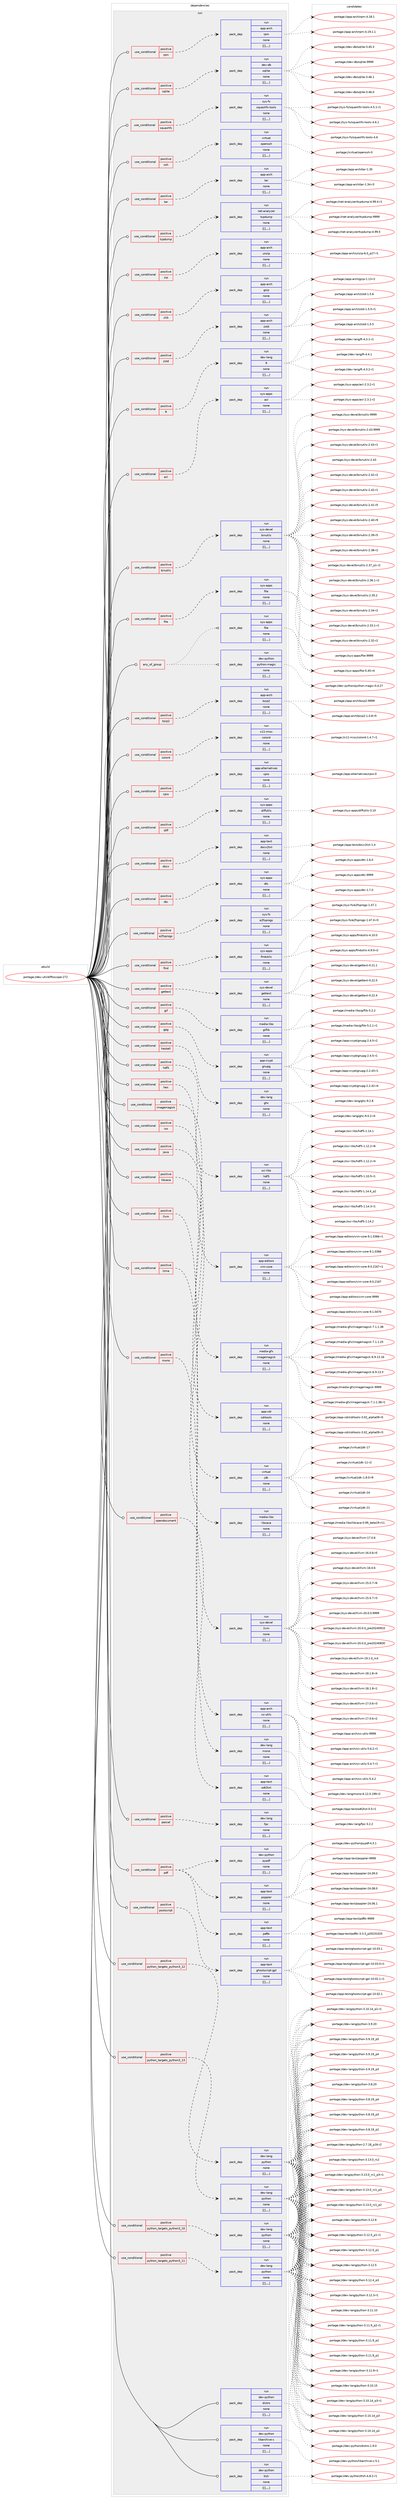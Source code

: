 digraph prolog {

# *************
# Graph options
# *************

newrank=true;
concentrate=true;
compound=true;
graph [rankdir=LR,fontname=Helvetica,fontsize=10,ranksep=1.5];#, ranksep=2.5, nodesep=0.2];
edge  [arrowhead=vee];
node  [fontname=Helvetica,fontsize=10];

# **********
# The ebuild
# **********

subgraph cluster_leftcol {
color=gray;
label=<<i>ebuild</i>>;
id [label="portage://dev-util/diffoscope-272", color=red, width=4, href="../dev-util/diffoscope-272.svg"];
}

# ****************
# The dependencies
# ****************

subgraph cluster_midcol {
color=gray;
label=<<i>dependencies</i>>;
subgraph cluster_compile {
fillcolor="#eeeeee";
style=filled;
label=<<i>compile</i>>;
}
subgraph cluster_compileandrun {
fillcolor="#eeeeee";
style=filled;
label=<<i>compile and run</i>>;
}
subgraph cluster_run {
fillcolor="#eeeeee";
style=filled;
label=<<i>run</i>>;
subgraph any1248 {
dependency217626 [label=<<TABLE BORDER="0" CELLBORDER="1" CELLSPACING="0" CELLPADDING="4"><TR><TD CELLPADDING="10">any_of_group</TD></TR></TABLE>>, shape=none, color=red];subgraph pack154213 {
dependency217627 [label=<<TABLE BORDER="0" CELLBORDER="1" CELLSPACING="0" CELLPADDING="4" WIDTH="220"><TR><TD ROWSPAN="6" CELLPADDING="30">pack_dep</TD></TR><TR><TD WIDTH="110">run</TD></TR><TR><TD>dev-python</TD></TR><TR><TD>python-magic</TD></TR><TR><TD>none</TD></TR><TR><TD>[[],,,,]</TD></TR></TABLE>>, shape=none, color=blue];
}
dependency217626:e -> dependency217627:w [weight=20,style="dotted",arrowhead="oinv"];
subgraph pack154214 {
dependency217628 [label=<<TABLE BORDER="0" CELLBORDER="1" CELLSPACING="0" CELLPADDING="4" WIDTH="220"><TR><TD ROWSPAN="6" CELLPADDING="30">pack_dep</TD></TR><TR><TD WIDTH="110">run</TD></TR><TR><TD>sys-apps</TD></TR><TR><TD>file</TD></TR><TR><TD>none</TD></TR><TR><TD>[[],,,,]</TD></TR></TABLE>>, shape=none, color=blue];
}
dependency217626:e -> dependency217628:w [weight=20,style="dotted",arrowhead="oinv"];
}
id:e -> dependency217626:w [weight=20,style="solid",arrowhead="odot"];
subgraph cond62015 {
dependency217629 [label=<<TABLE BORDER="0" CELLBORDER="1" CELLSPACING="0" CELLPADDING="4"><TR><TD ROWSPAN="3" CELLPADDING="10">use_conditional</TD></TR><TR><TD>positive</TD></TR><TR><TD>R</TD></TR></TABLE>>, shape=none, color=red];
subgraph pack154215 {
dependency217630 [label=<<TABLE BORDER="0" CELLBORDER="1" CELLSPACING="0" CELLPADDING="4" WIDTH="220"><TR><TD ROWSPAN="6" CELLPADDING="30">pack_dep</TD></TR><TR><TD WIDTH="110">run</TD></TR><TR><TD>dev-lang</TD></TR><TR><TD>R</TD></TR><TR><TD>none</TD></TR><TR><TD>[[],,,,]</TD></TR></TABLE>>, shape=none, color=blue];
}
dependency217629:e -> dependency217630:w [weight=20,style="dashed",arrowhead="vee"];
}
id:e -> dependency217629:w [weight=20,style="solid",arrowhead="odot"];
subgraph cond62016 {
dependency217631 [label=<<TABLE BORDER="0" CELLBORDER="1" CELLSPACING="0" CELLPADDING="4"><TR><TD ROWSPAN="3" CELLPADDING="10">use_conditional</TD></TR><TR><TD>positive</TD></TR><TR><TD>acl</TD></TR></TABLE>>, shape=none, color=red];
subgraph pack154216 {
dependency217632 [label=<<TABLE BORDER="0" CELLBORDER="1" CELLSPACING="0" CELLPADDING="4" WIDTH="220"><TR><TD ROWSPAN="6" CELLPADDING="30">pack_dep</TD></TR><TR><TD WIDTH="110">run</TD></TR><TR><TD>sys-apps</TD></TR><TR><TD>acl</TD></TR><TR><TD>none</TD></TR><TR><TD>[[],,,,]</TD></TR></TABLE>>, shape=none, color=blue];
}
dependency217631:e -> dependency217632:w [weight=20,style="dashed",arrowhead="vee"];
}
id:e -> dependency217631:w [weight=20,style="solid",arrowhead="odot"];
subgraph cond62017 {
dependency217633 [label=<<TABLE BORDER="0" CELLBORDER="1" CELLSPACING="0" CELLPADDING="4"><TR><TD ROWSPAN="3" CELLPADDING="10">use_conditional</TD></TR><TR><TD>positive</TD></TR><TR><TD>binutils</TD></TR></TABLE>>, shape=none, color=red];
subgraph pack154217 {
dependency217634 [label=<<TABLE BORDER="0" CELLBORDER="1" CELLSPACING="0" CELLPADDING="4" WIDTH="220"><TR><TD ROWSPAN="6" CELLPADDING="30">pack_dep</TD></TR><TR><TD WIDTH="110">run</TD></TR><TR><TD>sys-devel</TD></TR><TR><TD>binutils</TD></TR><TR><TD>none</TD></TR><TR><TD>[[],,,,]</TD></TR></TABLE>>, shape=none, color=blue];
}
dependency217633:e -> dependency217634:w [weight=20,style="dashed",arrowhead="vee"];
}
id:e -> dependency217633:w [weight=20,style="solid",arrowhead="odot"];
subgraph cond62018 {
dependency217635 [label=<<TABLE BORDER="0" CELLBORDER="1" CELLSPACING="0" CELLPADDING="4"><TR><TD ROWSPAN="3" CELLPADDING="10">use_conditional</TD></TR><TR><TD>positive</TD></TR><TR><TD>bzip2</TD></TR></TABLE>>, shape=none, color=red];
subgraph pack154218 {
dependency217636 [label=<<TABLE BORDER="0" CELLBORDER="1" CELLSPACING="0" CELLPADDING="4" WIDTH="220"><TR><TD ROWSPAN="6" CELLPADDING="30">pack_dep</TD></TR><TR><TD WIDTH="110">run</TD></TR><TR><TD>app-arch</TD></TR><TR><TD>bzip2</TD></TR><TR><TD>none</TD></TR><TR><TD>[[],,,,]</TD></TR></TABLE>>, shape=none, color=blue];
}
dependency217635:e -> dependency217636:w [weight=20,style="dashed",arrowhead="vee"];
}
id:e -> dependency217635:w [weight=20,style="solid",arrowhead="odot"];
subgraph cond62019 {
dependency217637 [label=<<TABLE BORDER="0" CELLBORDER="1" CELLSPACING="0" CELLPADDING="4"><TR><TD ROWSPAN="3" CELLPADDING="10">use_conditional</TD></TR><TR><TD>positive</TD></TR><TR><TD>colord</TD></TR></TABLE>>, shape=none, color=red];
subgraph pack154219 {
dependency217638 [label=<<TABLE BORDER="0" CELLBORDER="1" CELLSPACING="0" CELLPADDING="4" WIDTH="220"><TR><TD ROWSPAN="6" CELLPADDING="30">pack_dep</TD></TR><TR><TD WIDTH="110">run</TD></TR><TR><TD>x11-misc</TD></TR><TR><TD>colord</TD></TR><TR><TD>none</TD></TR><TR><TD>[[],,,,]</TD></TR></TABLE>>, shape=none, color=blue];
}
dependency217637:e -> dependency217638:w [weight=20,style="dashed",arrowhead="vee"];
}
id:e -> dependency217637:w [weight=20,style="solid",arrowhead="odot"];
subgraph cond62020 {
dependency217639 [label=<<TABLE BORDER="0" CELLBORDER="1" CELLSPACING="0" CELLPADDING="4"><TR><TD ROWSPAN="3" CELLPADDING="10">use_conditional</TD></TR><TR><TD>positive</TD></TR><TR><TD>cpio</TD></TR></TABLE>>, shape=none, color=red];
subgraph pack154220 {
dependency217640 [label=<<TABLE BORDER="0" CELLBORDER="1" CELLSPACING="0" CELLPADDING="4" WIDTH="220"><TR><TD ROWSPAN="6" CELLPADDING="30">pack_dep</TD></TR><TR><TD WIDTH="110">run</TD></TR><TR><TD>app-alternatives</TD></TR><TR><TD>cpio</TD></TR><TR><TD>none</TD></TR><TR><TD>[[],,,,]</TD></TR></TABLE>>, shape=none, color=blue];
}
dependency217639:e -> dependency217640:w [weight=20,style="dashed",arrowhead="vee"];
}
id:e -> dependency217639:w [weight=20,style="solid",arrowhead="odot"];
subgraph cond62021 {
dependency217641 [label=<<TABLE BORDER="0" CELLBORDER="1" CELLSPACING="0" CELLPADDING="4"><TR><TD ROWSPAN="3" CELLPADDING="10">use_conditional</TD></TR><TR><TD>positive</TD></TR><TR><TD>diff</TD></TR></TABLE>>, shape=none, color=red];
subgraph pack154221 {
dependency217642 [label=<<TABLE BORDER="0" CELLBORDER="1" CELLSPACING="0" CELLPADDING="4" WIDTH="220"><TR><TD ROWSPAN="6" CELLPADDING="30">pack_dep</TD></TR><TR><TD WIDTH="110">run</TD></TR><TR><TD>sys-apps</TD></TR><TR><TD>diffutils</TD></TR><TR><TD>none</TD></TR><TR><TD>[[],,,,]</TD></TR></TABLE>>, shape=none, color=blue];
}
dependency217641:e -> dependency217642:w [weight=20,style="dashed",arrowhead="vee"];
}
id:e -> dependency217641:w [weight=20,style="solid",arrowhead="odot"];
subgraph cond62022 {
dependency217643 [label=<<TABLE BORDER="0" CELLBORDER="1" CELLSPACING="0" CELLPADDING="4"><TR><TD ROWSPAN="3" CELLPADDING="10">use_conditional</TD></TR><TR><TD>positive</TD></TR><TR><TD>docx</TD></TR></TABLE>>, shape=none, color=red];
subgraph pack154222 {
dependency217644 [label=<<TABLE BORDER="0" CELLBORDER="1" CELLSPACING="0" CELLPADDING="4" WIDTH="220"><TR><TD ROWSPAN="6" CELLPADDING="30">pack_dep</TD></TR><TR><TD WIDTH="110">run</TD></TR><TR><TD>app-text</TD></TR><TR><TD>docx2txt</TD></TR><TR><TD>none</TD></TR><TR><TD>[[],,,,]</TD></TR></TABLE>>, shape=none, color=blue];
}
dependency217643:e -> dependency217644:w [weight=20,style="dashed",arrowhead="vee"];
}
id:e -> dependency217643:w [weight=20,style="solid",arrowhead="odot"];
subgraph cond62023 {
dependency217645 [label=<<TABLE BORDER="0" CELLBORDER="1" CELLSPACING="0" CELLPADDING="4"><TR><TD ROWSPAN="3" CELLPADDING="10">use_conditional</TD></TR><TR><TD>positive</TD></TR><TR><TD>dtc</TD></TR></TABLE>>, shape=none, color=red];
subgraph pack154223 {
dependency217646 [label=<<TABLE BORDER="0" CELLBORDER="1" CELLSPACING="0" CELLPADDING="4" WIDTH="220"><TR><TD ROWSPAN="6" CELLPADDING="30">pack_dep</TD></TR><TR><TD WIDTH="110">run</TD></TR><TR><TD>sys-apps</TD></TR><TR><TD>dtc</TD></TR><TR><TD>none</TD></TR><TR><TD>[[],,,,]</TD></TR></TABLE>>, shape=none, color=blue];
}
dependency217645:e -> dependency217646:w [weight=20,style="dashed",arrowhead="vee"];
}
id:e -> dependency217645:w [weight=20,style="solid",arrowhead="odot"];
subgraph cond62024 {
dependency217647 [label=<<TABLE BORDER="0" CELLBORDER="1" CELLSPACING="0" CELLPADDING="4"><TR><TD ROWSPAN="3" CELLPADDING="10">use_conditional</TD></TR><TR><TD>positive</TD></TR><TR><TD>e2fsprogs</TD></TR></TABLE>>, shape=none, color=red];
subgraph pack154224 {
dependency217648 [label=<<TABLE BORDER="0" CELLBORDER="1" CELLSPACING="0" CELLPADDING="4" WIDTH="220"><TR><TD ROWSPAN="6" CELLPADDING="30">pack_dep</TD></TR><TR><TD WIDTH="110">run</TD></TR><TR><TD>sys-fs</TD></TR><TR><TD>e2fsprogs</TD></TR><TR><TD>none</TD></TR><TR><TD>[[],,,,]</TD></TR></TABLE>>, shape=none, color=blue];
}
dependency217647:e -> dependency217648:w [weight=20,style="dashed",arrowhead="vee"];
}
id:e -> dependency217647:w [weight=20,style="solid",arrowhead="odot"];
subgraph cond62025 {
dependency217649 [label=<<TABLE BORDER="0" CELLBORDER="1" CELLSPACING="0" CELLPADDING="4"><TR><TD ROWSPAN="3" CELLPADDING="10">use_conditional</TD></TR><TR><TD>positive</TD></TR><TR><TD>file</TD></TR></TABLE>>, shape=none, color=red];
subgraph pack154225 {
dependency217650 [label=<<TABLE BORDER="0" CELLBORDER="1" CELLSPACING="0" CELLPADDING="4" WIDTH="220"><TR><TD ROWSPAN="6" CELLPADDING="30">pack_dep</TD></TR><TR><TD WIDTH="110">run</TD></TR><TR><TD>sys-apps</TD></TR><TR><TD>file</TD></TR><TR><TD>none</TD></TR><TR><TD>[[],,,,]</TD></TR></TABLE>>, shape=none, color=blue];
}
dependency217649:e -> dependency217650:w [weight=20,style="dashed",arrowhead="vee"];
}
id:e -> dependency217649:w [weight=20,style="solid",arrowhead="odot"];
subgraph cond62026 {
dependency217651 [label=<<TABLE BORDER="0" CELLBORDER="1" CELLSPACING="0" CELLPADDING="4"><TR><TD ROWSPAN="3" CELLPADDING="10">use_conditional</TD></TR><TR><TD>positive</TD></TR><TR><TD>find</TD></TR></TABLE>>, shape=none, color=red];
subgraph pack154226 {
dependency217652 [label=<<TABLE BORDER="0" CELLBORDER="1" CELLSPACING="0" CELLPADDING="4" WIDTH="220"><TR><TD ROWSPAN="6" CELLPADDING="30">pack_dep</TD></TR><TR><TD WIDTH="110">run</TD></TR><TR><TD>sys-apps</TD></TR><TR><TD>findutils</TD></TR><TR><TD>none</TD></TR><TR><TD>[[],,,,]</TD></TR></TABLE>>, shape=none, color=blue];
}
dependency217651:e -> dependency217652:w [weight=20,style="dashed",arrowhead="vee"];
}
id:e -> dependency217651:w [weight=20,style="solid",arrowhead="odot"];
subgraph cond62027 {
dependency217653 [label=<<TABLE BORDER="0" CELLBORDER="1" CELLSPACING="0" CELLPADDING="4"><TR><TD ROWSPAN="3" CELLPADDING="10">use_conditional</TD></TR><TR><TD>positive</TD></TR><TR><TD>gettext</TD></TR></TABLE>>, shape=none, color=red];
subgraph pack154227 {
dependency217654 [label=<<TABLE BORDER="0" CELLBORDER="1" CELLSPACING="0" CELLPADDING="4" WIDTH="220"><TR><TD ROWSPAN="6" CELLPADDING="30">pack_dep</TD></TR><TR><TD WIDTH="110">run</TD></TR><TR><TD>sys-devel</TD></TR><TR><TD>gettext</TD></TR><TR><TD>none</TD></TR><TR><TD>[[],,,,]</TD></TR></TABLE>>, shape=none, color=blue];
}
dependency217653:e -> dependency217654:w [weight=20,style="dashed",arrowhead="vee"];
}
id:e -> dependency217653:w [weight=20,style="solid",arrowhead="odot"];
subgraph cond62028 {
dependency217655 [label=<<TABLE BORDER="0" CELLBORDER="1" CELLSPACING="0" CELLPADDING="4"><TR><TD ROWSPAN="3" CELLPADDING="10">use_conditional</TD></TR><TR><TD>positive</TD></TR><TR><TD>gif</TD></TR></TABLE>>, shape=none, color=red];
subgraph pack154228 {
dependency217656 [label=<<TABLE BORDER="0" CELLBORDER="1" CELLSPACING="0" CELLPADDING="4" WIDTH="220"><TR><TD ROWSPAN="6" CELLPADDING="30">pack_dep</TD></TR><TR><TD WIDTH="110">run</TD></TR><TR><TD>media-libs</TD></TR><TR><TD>giflib</TD></TR><TR><TD>none</TD></TR><TR><TD>[[],,,,]</TD></TR></TABLE>>, shape=none, color=blue];
}
dependency217655:e -> dependency217656:w [weight=20,style="dashed",arrowhead="vee"];
}
id:e -> dependency217655:w [weight=20,style="solid",arrowhead="odot"];
subgraph cond62029 {
dependency217657 [label=<<TABLE BORDER="0" CELLBORDER="1" CELLSPACING="0" CELLPADDING="4"><TR><TD ROWSPAN="3" CELLPADDING="10">use_conditional</TD></TR><TR><TD>positive</TD></TR><TR><TD>gpg</TD></TR></TABLE>>, shape=none, color=red];
subgraph pack154229 {
dependency217658 [label=<<TABLE BORDER="0" CELLBORDER="1" CELLSPACING="0" CELLPADDING="4" WIDTH="220"><TR><TD ROWSPAN="6" CELLPADDING="30">pack_dep</TD></TR><TR><TD WIDTH="110">run</TD></TR><TR><TD>app-crypt</TD></TR><TR><TD>gnupg</TD></TR><TR><TD>none</TD></TR><TR><TD>[[],,,,]</TD></TR></TABLE>>, shape=none, color=blue];
}
dependency217657:e -> dependency217658:w [weight=20,style="dashed",arrowhead="vee"];
}
id:e -> dependency217657:w [weight=20,style="solid",arrowhead="odot"];
subgraph cond62030 {
dependency217659 [label=<<TABLE BORDER="0" CELLBORDER="1" CELLSPACING="0" CELLPADDING="4"><TR><TD ROWSPAN="3" CELLPADDING="10">use_conditional</TD></TR><TR><TD>positive</TD></TR><TR><TD>haskell</TD></TR></TABLE>>, shape=none, color=red];
subgraph pack154230 {
dependency217660 [label=<<TABLE BORDER="0" CELLBORDER="1" CELLSPACING="0" CELLPADDING="4" WIDTH="220"><TR><TD ROWSPAN="6" CELLPADDING="30">pack_dep</TD></TR><TR><TD WIDTH="110">run</TD></TR><TR><TD>dev-lang</TD></TR><TR><TD>ghc</TD></TR><TR><TD>none</TD></TR><TR><TD>[[],,,,]</TD></TR></TABLE>>, shape=none, color=blue];
}
dependency217659:e -> dependency217660:w [weight=20,style="dashed",arrowhead="vee"];
}
id:e -> dependency217659:w [weight=20,style="solid",arrowhead="odot"];
subgraph cond62031 {
dependency217661 [label=<<TABLE BORDER="0" CELLBORDER="1" CELLSPACING="0" CELLPADDING="4"><TR><TD ROWSPAN="3" CELLPADDING="10">use_conditional</TD></TR><TR><TD>positive</TD></TR><TR><TD>hdf5</TD></TR></TABLE>>, shape=none, color=red];
subgraph pack154231 {
dependency217662 [label=<<TABLE BORDER="0" CELLBORDER="1" CELLSPACING="0" CELLPADDING="4" WIDTH="220"><TR><TD ROWSPAN="6" CELLPADDING="30">pack_dep</TD></TR><TR><TD WIDTH="110">run</TD></TR><TR><TD>sci-libs</TD></TR><TR><TD>hdf5</TD></TR><TR><TD>none</TD></TR><TR><TD>[[],,,,]</TD></TR></TABLE>>, shape=none, color=blue];
}
dependency217661:e -> dependency217662:w [weight=20,style="dashed",arrowhead="vee"];
}
id:e -> dependency217661:w [weight=20,style="solid",arrowhead="odot"];
subgraph cond62032 {
dependency217663 [label=<<TABLE BORDER="0" CELLBORDER="1" CELLSPACING="0" CELLPADDING="4"><TR><TD ROWSPAN="3" CELLPADDING="10">use_conditional</TD></TR><TR><TD>positive</TD></TR><TR><TD>hex</TD></TR></TABLE>>, shape=none, color=red];
subgraph pack154232 {
dependency217664 [label=<<TABLE BORDER="0" CELLBORDER="1" CELLSPACING="0" CELLPADDING="4" WIDTH="220"><TR><TD ROWSPAN="6" CELLPADDING="30">pack_dep</TD></TR><TR><TD WIDTH="110">run</TD></TR><TR><TD>app-editors</TD></TR><TR><TD>vim-core</TD></TR><TR><TD>none</TD></TR><TR><TD>[[],,,,]</TD></TR></TABLE>>, shape=none, color=blue];
}
dependency217663:e -> dependency217664:w [weight=20,style="dashed",arrowhead="vee"];
}
id:e -> dependency217663:w [weight=20,style="solid",arrowhead="odot"];
subgraph cond62033 {
dependency217665 [label=<<TABLE BORDER="0" CELLBORDER="1" CELLSPACING="0" CELLPADDING="4"><TR><TD ROWSPAN="3" CELLPADDING="10">use_conditional</TD></TR><TR><TD>positive</TD></TR><TR><TD>imagemagick</TD></TR></TABLE>>, shape=none, color=red];
subgraph pack154233 {
dependency217666 [label=<<TABLE BORDER="0" CELLBORDER="1" CELLSPACING="0" CELLPADDING="4" WIDTH="220"><TR><TD ROWSPAN="6" CELLPADDING="30">pack_dep</TD></TR><TR><TD WIDTH="110">run</TD></TR><TR><TD>media-gfx</TD></TR><TR><TD>imagemagick</TD></TR><TR><TD>none</TD></TR><TR><TD>[[],,,,]</TD></TR></TABLE>>, shape=none, color=blue];
}
dependency217665:e -> dependency217666:w [weight=20,style="dashed",arrowhead="vee"];
}
id:e -> dependency217665:w [weight=20,style="solid",arrowhead="odot"];
subgraph cond62034 {
dependency217667 [label=<<TABLE BORDER="0" CELLBORDER="1" CELLSPACING="0" CELLPADDING="4"><TR><TD ROWSPAN="3" CELLPADDING="10">use_conditional</TD></TR><TR><TD>positive</TD></TR><TR><TD>iso</TD></TR></TABLE>>, shape=none, color=red];
subgraph pack154234 {
dependency217668 [label=<<TABLE BORDER="0" CELLBORDER="1" CELLSPACING="0" CELLPADDING="4" WIDTH="220"><TR><TD ROWSPAN="6" CELLPADDING="30">pack_dep</TD></TR><TR><TD WIDTH="110">run</TD></TR><TR><TD>app-cdr</TD></TR><TR><TD>cdrtools</TD></TR><TR><TD>none</TD></TR><TR><TD>[[],,,,]</TD></TR></TABLE>>, shape=none, color=blue];
}
dependency217667:e -> dependency217668:w [weight=20,style="dashed",arrowhead="vee"];
}
id:e -> dependency217667:w [weight=20,style="solid",arrowhead="odot"];
subgraph cond62035 {
dependency217669 [label=<<TABLE BORDER="0" CELLBORDER="1" CELLSPACING="0" CELLPADDING="4"><TR><TD ROWSPAN="3" CELLPADDING="10">use_conditional</TD></TR><TR><TD>positive</TD></TR><TR><TD>java</TD></TR></TABLE>>, shape=none, color=red];
subgraph pack154235 {
dependency217670 [label=<<TABLE BORDER="0" CELLBORDER="1" CELLSPACING="0" CELLPADDING="4" WIDTH="220"><TR><TD ROWSPAN="6" CELLPADDING="30">pack_dep</TD></TR><TR><TD WIDTH="110">run</TD></TR><TR><TD>virtual</TD></TR><TR><TD>jdk</TD></TR><TR><TD>none</TD></TR><TR><TD>[[],,,,]</TD></TR></TABLE>>, shape=none, color=blue];
}
dependency217669:e -> dependency217670:w [weight=20,style="dashed",arrowhead="vee"];
}
id:e -> dependency217669:w [weight=20,style="solid",arrowhead="odot"];
subgraph cond62036 {
dependency217671 [label=<<TABLE BORDER="0" CELLBORDER="1" CELLSPACING="0" CELLPADDING="4"><TR><TD ROWSPAN="3" CELLPADDING="10">use_conditional</TD></TR><TR><TD>positive</TD></TR><TR><TD>libcaca</TD></TR></TABLE>>, shape=none, color=red];
subgraph pack154236 {
dependency217672 [label=<<TABLE BORDER="0" CELLBORDER="1" CELLSPACING="0" CELLPADDING="4" WIDTH="220"><TR><TD ROWSPAN="6" CELLPADDING="30">pack_dep</TD></TR><TR><TD WIDTH="110">run</TD></TR><TR><TD>media-libs</TD></TR><TR><TD>libcaca</TD></TR><TR><TD>none</TD></TR><TR><TD>[[],,,,]</TD></TR></TABLE>>, shape=none, color=blue];
}
dependency217671:e -> dependency217672:w [weight=20,style="dashed",arrowhead="vee"];
}
id:e -> dependency217671:w [weight=20,style="solid",arrowhead="odot"];
subgraph cond62037 {
dependency217673 [label=<<TABLE BORDER="0" CELLBORDER="1" CELLSPACING="0" CELLPADDING="4"><TR><TD ROWSPAN="3" CELLPADDING="10">use_conditional</TD></TR><TR><TD>positive</TD></TR><TR><TD>llvm</TD></TR></TABLE>>, shape=none, color=red];
subgraph pack154237 {
dependency217674 [label=<<TABLE BORDER="0" CELLBORDER="1" CELLSPACING="0" CELLPADDING="4" WIDTH="220"><TR><TD ROWSPAN="6" CELLPADDING="30">pack_dep</TD></TR><TR><TD WIDTH="110">run</TD></TR><TR><TD>sys-devel</TD></TR><TR><TD>llvm</TD></TR><TR><TD>none</TD></TR><TR><TD>[[],,,,]</TD></TR></TABLE>>, shape=none, color=blue];
}
dependency217673:e -> dependency217674:w [weight=20,style="dashed",arrowhead="vee"];
}
id:e -> dependency217673:w [weight=20,style="solid",arrowhead="odot"];
subgraph cond62038 {
dependency217675 [label=<<TABLE BORDER="0" CELLBORDER="1" CELLSPACING="0" CELLPADDING="4"><TR><TD ROWSPAN="3" CELLPADDING="10">use_conditional</TD></TR><TR><TD>positive</TD></TR><TR><TD>lzma</TD></TR></TABLE>>, shape=none, color=red];
subgraph pack154238 {
dependency217676 [label=<<TABLE BORDER="0" CELLBORDER="1" CELLSPACING="0" CELLPADDING="4" WIDTH="220"><TR><TD ROWSPAN="6" CELLPADDING="30">pack_dep</TD></TR><TR><TD WIDTH="110">run</TD></TR><TR><TD>app-arch</TD></TR><TR><TD>xz-utils</TD></TR><TR><TD>none</TD></TR><TR><TD>[[],,,,]</TD></TR></TABLE>>, shape=none, color=blue];
}
dependency217675:e -> dependency217676:w [weight=20,style="dashed",arrowhead="vee"];
}
id:e -> dependency217675:w [weight=20,style="solid",arrowhead="odot"];
subgraph cond62039 {
dependency217677 [label=<<TABLE BORDER="0" CELLBORDER="1" CELLSPACING="0" CELLPADDING="4"><TR><TD ROWSPAN="3" CELLPADDING="10">use_conditional</TD></TR><TR><TD>positive</TD></TR><TR><TD>mono</TD></TR></TABLE>>, shape=none, color=red];
subgraph pack154239 {
dependency217678 [label=<<TABLE BORDER="0" CELLBORDER="1" CELLSPACING="0" CELLPADDING="4" WIDTH="220"><TR><TD ROWSPAN="6" CELLPADDING="30">pack_dep</TD></TR><TR><TD WIDTH="110">run</TD></TR><TR><TD>dev-lang</TD></TR><TR><TD>mono</TD></TR><TR><TD>none</TD></TR><TR><TD>[[],,,,]</TD></TR></TABLE>>, shape=none, color=blue];
}
dependency217677:e -> dependency217678:w [weight=20,style="dashed",arrowhead="vee"];
}
id:e -> dependency217677:w [weight=20,style="solid",arrowhead="odot"];
subgraph cond62040 {
dependency217679 [label=<<TABLE BORDER="0" CELLBORDER="1" CELLSPACING="0" CELLPADDING="4"><TR><TD ROWSPAN="3" CELLPADDING="10">use_conditional</TD></TR><TR><TD>positive</TD></TR><TR><TD>opendocument</TD></TR></TABLE>>, shape=none, color=red];
subgraph pack154240 {
dependency217680 [label=<<TABLE BORDER="0" CELLBORDER="1" CELLSPACING="0" CELLPADDING="4" WIDTH="220"><TR><TD ROWSPAN="6" CELLPADDING="30">pack_dep</TD></TR><TR><TD WIDTH="110">run</TD></TR><TR><TD>app-text</TD></TR><TR><TD>odt2txt</TD></TR><TR><TD>none</TD></TR><TR><TD>[[],,,,]</TD></TR></TABLE>>, shape=none, color=blue];
}
dependency217679:e -> dependency217680:w [weight=20,style="dashed",arrowhead="vee"];
}
id:e -> dependency217679:w [weight=20,style="solid",arrowhead="odot"];
subgraph cond62041 {
dependency217681 [label=<<TABLE BORDER="0" CELLBORDER="1" CELLSPACING="0" CELLPADDING="4"><TR><TD ROWSPAN="3" CELLPADDING="10">use_conditional</TD></TR><TR><TD>positive</TD></TR><TR><TD>pascal</TD></TR></TABLE>>, shape=none, color=red];
subgraph pack154241 {
dependency217682 [label=<<TABLE BORDER="0" CELLBORDER="1" CELLSPACING="0" CELLPADDING="4" WIDTH="220"><TR><TD ROWSPAN="6" CELLPADDING="30">pack_dep</TD></TR><TR><TD WIDTH="110">run</TD></TR><TR><TD>dev-lang</TD></TR><TR><TD>fpc</TD></TR><TR><TD>none</TD></TR><TR><TD>[[],,,,]</TD></TR></TABLE>>, shape=none, color=blue];
}
dependency217681:e -> dependency217682:w [weight=20,style="dashed",arrowhead="vee"];
}
id:e -> dependency217681:w [weight=20,style="solid",arrowhead="odot"];
subgraph cond62042 {
dependency217683 [label=<<TABLE BORDER="0" CELLBORDER="1" CELLSPACING="0" CELLPADDING="4"><TR><TD ROWSPAN="3" CELLPADDING="10">use_conditional</TD></TR><TR><TD>positive</TD></TR><TR><TD>pdf</TD></TR></TABLE>>, shape=none, color=red];
subgraph pack154242 {
dependency217684 [label=<<TABLE BORDER="0" CELLBORDER="1" CELLSPACING="0" CELLPADDING="4" WIDTH="220"><TR><TD ROWSPAN="6" CELLPADDING="30">pack_dep</TD></TR><TR><TD WIDTH="110">run</TD></TR><TR><TD>app-text</TD></TR><TR><TD>pdftk</TD></TR><TR><TD>none</TD></TR><TR><TD>[[],,,,]</TD></TR></TABLE>>, shape=none, color=blue];
}
dependency217683:e -> dependency217684:w [weight=20,style="dashed",arrowhead="vee"];
subgraph pack154243 {
dependency217685 [label=<<TABLE BORDER="0" CELLBORDER="1" CELLSPACING="0" CELLPADDING="4" WIDTH="220"><TR><TD ROWSPAN="6" CELLPADDING="30">pack_dep</TD></TR><TR><TD WIDTH="110">run</TD></TR><TR><TD>app-text</TD></TR><TR><TD>poppler</TD></TR><TR><TD>none</TD></TR><TR><TD>[[],,,,]</TD></TR></TABLE>>, shape=none, color=blue];
}
dependency217683:e -> dependency217685:w [weight=20,style="dashed",arrowhead="vee"];
subgraph pack154244 {
dependency217686 [label=<<TABLE BORDER="0" CELLBORDER="1" CELLSPACING="0" CELLPADDING="4" WIDTH="220"><TR><TD ROWSPAN="6" CELLPADDING="30">pack_dep</TD></TR><TR><TD WIDTH="110">run</TD></TR><TR><TD>dev-python</TD></TR><TR><TD>pypdf</TD></TR><TR><TD>none</TD></TR><TR><TD>[[],,,,]</TD></TR></TABLE>>, shape=none, color=blue];
}
dependency217683:e -> dependency217686:w [weight=20,style="dashed",arrowhead="vee"];
}
id:e -> dependency217683:w [weight=20,style="solid",arrowhead="odot"];
subgraph cond62043 {
dependency217687 [label=<<TABLE BORDER="0" CELLBORDER="1" CELLSPACING="0" CELLPADDING="4"><TR><TD ROWSPAN="3" CELLPADDING="10">use_conditional</TD></TR><TR><TD>positive</TD></TR><TR><TD>postscript</TD></TR></TABLE>>, shape=none, color=red];
subgraph pack154245 {
dependency217688 [label=<<TABLE BORDER="0" CELLBORDER="1" CELLSPACING="0" CELLPADDING="4" WIDTH="220"><TR><TD ROWSPAN="6" CELLPADDING="30">pack_dep</TD></TR><TR><TD WIDTH="110">run</TD></TR><TR><TD>app-text</TD></TR><TR><TD>ghostscript-gpl</TD></TR><TR><TD>none</TD></TR><TR><TD>[[],,,,]</TD></TR></TABLE>>, shape=none, color=blue];
}
dependency217687:e -> dependency217688:w [weight=20,style="dashed",arrowhead="vee"];
}
id:e -> dependency217687:w [weight=20,style="solid",arrowhead="odot"];
subgraph cond62044 {
dependency217689 [label=<<TABLE BORDER="0" CELLBORDER="1" CELLSPACING="0" CELLPADDING="4"><TR><TD ROWSPAN="3" CELLPADDING="10">use_conditional</TD></TR><TR><TD>positive</TD></TR><TR><TD>python_targets_python3_10</TD></TR></TABLE>>, shape=none, color=red];
subgraph pack154246 {
dependency217690 [label=<<TABLE BORDER="0" CELLBORDER="1" CELLSPACING="0" CELLPADDING="4" WIDTH="220"><TR><TD ROWSPAN="6" CELLPADDING="30">pack_dep</TD></TR><TR><TD WIDTH="110">run</TD></TR><TR><TD>dev-lang</TD></TR><TR><TD>python</TD></TR><TR><TD>none</TD></TR><TR><TD>[[],,,,]</TD></TR></TABLE>>, shape=none, color=blue];
}
dependency217689:e -> dependency217690:w [weight=20,style="dashed",arrowhead="vee"];
}
id:e -> dependency217689:w [weight=20,style="solid",arrowhead="odot"];
subgraph cond62045 {
dependency217691 [label=<<TABLE BORDER="0" CELLBORDER="1" CELLSPACING="0" CELLPADDING="4"><TR><TD ROWSPAN="3" CELLPADDING="10">use_conditional</TD></TR><TR><TD>positive</TD></TR><TR><TD>python_targets_python3_11</TD></TR></TABLE>>, shape=none, color=red];
subgraph pack154247 {
dependency217692 [label=<<TABLE BORDER="0" CELLBORDER="1" CELLSPACING="0" CELLPADDING="4" WIDTH="220"><TR><TD ROWSPAN="6" CELLPADDING="30">pack_dep</TD></TR><TR><TD WIDTH="110">run</TD></TR><TR><TD>dev-lang</TD></TR><TR><TD>python</TD></TR><TR><TD>none</TD></TR><TR><TD>[[],,,,]</TD></TR></TABLE>>, shape=none, color=blue];
}
dependency217691:e -> dependency217692:w [weight=20,style="dashed",arrowhead="vee"];
}
id:e -> dependency217691:w [weight=20,style="solid",arrowhead="odot"];
subgraph cond62046 {
dependency217693 [label=<<TABLE BORDER="0" CELLBORDER="1" CELLSPACING="0" CELLPADDING="4"><TR><TD ROWSPAN="3" CELLPADDING="10">use_conditional</TD></TR><TR><TD>positive</TD></TR><TR><TD>python_targets_python3_12</TD></TR></TABLE>>, shape=none, color=red];
subgraph pack154248 {
dependency217694 [label=<<TABLE BORDER="0" CELLBORDER="1" CELLSPACING="0" CELLPADDING="4" WIDTH="220"><TR><TD ROWSPAN="6" CELLPADDING="30">pack_dep</TD></TR><TR><TD WIDTH="110">run</TD></TR><TR><TD>dev-lang</TD></TR><TR><TD>python</TD></TR><TR><TD>none</TD></TR><TR><TD>[[],,,,]</TD></TR></TABLE>>, shape=none, color=blue];
}
dependency217693:e -> dependency217694:w [weight=20,style="dashed",arrowhead="vee"];
}
id:e -> dependency217693:w [weight=20,style="solid",arrowhead="odot"];
subgraph cond62047 {
dependency217695 [label=<<TABLE BORDER="0" CELLBORDER="1" CELLSPACING="0" CELLPADDING="4"><TR><TD ROWSPAN="3" CELLPADDING="10">use_conditional</TD></TR><TR><TD>positive</TD></TR><TR><TD>python_targets_python3_13</TD></TR></TABLE>>, shape=none, color=red];
subgraph pack154249 {
dependency217696 [label=<<TABLE BORDER="0" CELLBORDER="1" CELLSPACING="0" CELLPADDING="4" WIDTH="220"><TR><TD ROWSPAN="6" CELLPADDING="30">pack_dep</TD></TR><TR><TD WIDTH="110">run</TD></TR><TR><TD>dev-lang</TD></TR><TR><TD>python</TD></TR><TR><TD>none</TD></TR><TR><TD>[[],,,,]</TD></TR></TABLE>>, shape=none, color=blue];
}
dependency217695:e -> dependency217696:w [weight=20,style="dashed",arrowhead="vee"];
}
id:e -> dependency217695:w [weight=20,style="solid",arrowhead="odot"];
subgraph cond62048 {
dependency217697 [label=<<TABLE BORDER="0" CELLBORDER="1" CELLSPACING="0" CELLPADDING="4"><TR><TD ROWSPAN="3" CELLPADDING="10">use_conditional</TD></TR><TR><TD>positive</TD></TR><TR><TD>rpm</TD></TR></TABLE>>, shape=none, color=red];
subgraph pack154250 {
dependency217698 [label=<<TABLE BORDER="0" CELLBORDER="1" CELLSPACING="0" CELLPADDING="4" WIDTH="220"><TR><TD ROWSPAN="6" CELLPADDING="30">pack_dep</TD></TR><TR><TD WIDTH="110">run</TD></TR><TR><TD>app-arch</TD></TR><TR><TD>rpm</TD></TR><TR><TD>none</TD></TR><TR><TD>[[],,,,]</TD></TR></TABLE>>, shape=none, color=blue];
}
dependency217697:e -> dependency217698:w [weight=20,style="dashed",arrowhead="vee"];
}
id:e -> dependency217697:w [weight=20,style="solid",arrowhead="odot"];
subgraph cond62049 {
dependency217699 [label=<<TABLE BORDER="0" CELLBORDER="1" CELLSPACING="0" CELLPADDING="4"><TR><TD ROWSPAN="3" CELLPADDING="10">use_conditional</TD></TR><TR><TD>positive</TD></TR><TR><TD>sqlite</TD></TR></TABLE>>, shape=none, color=red];
subgraph pack154251 {
dependency217700 [label=<<TABLE BORDER="0" CELLBORDER="1" CELLSPACING="0" CELLPADDING="4" WIDTH="220"><TR><TD ROWSPAN="6" CELLPADDING="30">pack_dep</TD></TR><TR><TD WIDTH="110">run</TD></TR><TR><TD>dev-db</TD></TR><TR><TD>sqlite</TD></TR><TR><TD>none</TD></TR><TR><TD>[[],,,,]</TD></TR></TABLE>>, shape=none, color=blue];
}
dependency217699:e -> dependency217700:w [weight=20,style="dashed",arrowhead="vee"];
}
id:e -> dependency217699:w [weight=20,style="solid",arrowhead="odot"];
subgraph cond62050 {
dependency217701 [label=<<TABLE BORDER="0" CELLBORDER="1" CELLSPACING="0" CELLPADDING="4"><TR><TD ROWSPAN="3" CELLPADDING="10">use_conditional</TD></TR><TR><TD>positive</TD></TR><TR><TD>squashfs</TD></TR></TABLE>>, shape=none, color=red];
subgraph pack154252 {
dependency217702 [label=<<TABLE BORDER="0" CELLBORDER="1" CELLSPACING="0" CELLPADDING="4" WIDTH="220"><TR><TD ROWSPAN="6" CELLPADDING="30">pack_dep</TD></TR><TR><TD WIDTH="110">run</TD></TR><TR><TD>sys-fs</TD></TR><TR><TD>squashfs-tools</TD></TR><TR><TD>none</TD></TR><TR><TD>[[],,,,]</TD></TR></TABLE>>, shape=none, color=blue];
}
dependency217701:e -> dependency217702:w [weight=20,style="dashed",arrowhead="vee"];
}
id:e -> dependency217701:w [weight=20,style="solid",arrowhead="odot"];
subgraph cond62051 {
dependency217703 [label=<<TABLE BORDER="0" CELLBORDER="1" CELLSPACING="0" CELLPADDING="4"><TR><TD ROWSPAN="3" CELLPADDING="10">use_conditional</TD></TR><TR><TD>positive</TD></TR><TR><TD>ssh</TD></TR></TABLE>>, shape=none, color=red];
subgraph pack154253 {
dependency217704 [label=<<TABLE BORDER="0" CELLBORDER="1" CELLSPACING="0" CELLPADDING="4" WIDTH="220"><TR><TD ROWSPAN="6" CELLPADDING="30">pack_dep</TD></TR><TR><TD WIDTH="110">run</TD></TR><TR><TD>virtual</TD></TR><TR><TD>openssh</TD></TR><TR><TD>none</TD></TR><TR><TD>[[],,,,]</TD></TR></TABLE>>, shape=none, color=blue];
}
dependency217703:e -> dependency217704:w [weight=20,style="dashed",arrowhead="vee"];
}
id:e -> dependency217703:w [weight=20,style="solid",arrowhead="odot"];
subgraph cond62052 {
dependency217705 [label=<<TABLE BORDER="0" CELLBORDER="1" CELLSPACING="0" CELLPADDING="4"><TR><TD ROWSPAN="3" CELLPADDING="10">use_conditional</TD></TR><TR><TD>positive</TD></TR><TR><TD>tar</TD></TR></TABLE>>, shape=none, color=red];
subgraph pack154254 {
dependency217706 [label=<<TABLE BORDER="0" CELLBORDER="1" CELLSPACING="0" CELLPADDING="4" WIDTH="220"><TR><TD ROWSPAN="6" CELLPADDING="30">pack_dep</TD></TR><TR><TD WIDTH="110">run</TD></TR><TR><TD>app-arch</TD></TR><TR><TD>tar</TD></TR><TR><TD>none</TD></TR><TR><TD>[[],,,,]</TD></TR></TABLE>>, shape=none, color=blue];
}
dependency217705:e -> dependency217706:w [weight=20,style="dashed",arrowhead="vee"];
}
id:e -> dependency217705:w [weight=20,style="solid",arrowhead="odot"];
subgraph cond62053 {
dependency217707 [label=<<TABLE BORDER="0" CELLBORDER="1" CELLSPACING="0" CELLPADDING="4"><TR><TD ROWSPAN="3" CELLPADDING="10">use_conditional</TD></TR><TR><TD>positive</TD></TR><TR><TD>tcpdump</TD></TR></TABLE>>, shape=none, color=red];
subgraph pack154255 {
dependency217708 [label=<<TABLE BORDER="0" CELLBORDER="1" CELLSPACING="0" CELLPADDING="4" WIDTH="220"><TR><TD ROWSPAN="6" CELLPADDING="30">pack_dep</TD></TR><TR><TD WIDTH="110">run</TD></TR><TR><TD>net-analyzer</TD></TR><TR><TD>tcpdump</TD></TR><TR><TD>none</TD></TR><TR><TD>[[],,,,]</TD></TR></TABLE>>, shape=none, color=blue];
}
dependency217707:e -> dependency217708:w [weight=20,style="dashed",arrowhead="vee"];
}
id:e -> dependency217707:w [weight=20,style="solid",arrowhead="odot"];
subgraph cond62054 {
dependency217709 [label=<<TABLE BORDER="0" CELLBORDER="1" CELLSPACING="0" CELLPADDING="4"><TR><TD ROWSPAN="3" CELLPADDING="10">use_conditional</TD></TR><TR><TD>positive</TD></TR><TR><TD>zip</TD></TR></TABLE>>, shape=none, color=red];
subgraph pack154256 {
dependency217710 [label=<<TABLE BORDER="0" CELLBORDER="1" CELLSPACING="0" CELLPADDING="4" WIDTH="220"><TR><TD ROWSPAN="6" CELLPADDING="30">pack_dep</TD></TR><TR><TD WIDTH="110">run</TD></TR><TR><TD>app-arch</TD></TR><TR><TD>unzip</TD></TR><TR><TD>none</TD></TR><TR><TD>[[],,,,]</TD></TR></TABLE>>, shape=none, color=blue];
}
dependency217709:e -> dependency217710:w [weight=20,style="dashed",arrowhead="vee"];
}
id:e -> dependency217709:w [weight=20,style="solid",arrowhead="odot"];
subgraph cond62055 {
dependency217711 [label=<<TABLE BORDER="0" CELLBORDER="1" CELLSPACING="0" CELLPADDING="4"><TR><TD ROWSPAN="3" CELLPADDING="10">use_conditional</TD></TR><TR><TD>positive</TD></TR><TR><TD>zlib</TD></TR></TABLE>>, shape=none, color=red];
subgraph pack154257 {
dependency217712 [label=<<TABLE BORDER="0" CELLBORDER="1" CELLSPACING="0" CELLPADDING="4" WIDTH="220"><TR><TD ROWSPAN="6" CELLPADDING="30">pack_dep</TD></TR><TR><TD WIDTH="110">run</TD></TR><TR><TD>app-arch</TD></TR><TR><TD>gzip</TD></TR><TR><TD>none</TD></TR><TR><TD>[[],,,,]</TD></TR></TABLE>>, shape=none, color=blue];
}
dependency217711:e -> dependency217712:w [weight=20,style="dashed",arrowhead="vee"];
}
id:e -> dependency217711:w [weight=20,style="solid",arrowhead="odot"];
subgraph cond62056 {
dependency217713 [label=<<TABLE BORDER="0" CELLBORDER="1" CELLSPACING="0" CELLPADDING="4"><TR><TD ROWSPAN="3" CELLPADDING="10">use_conditional</TD></TR><TR><TD>positive</TD></TR><TR><TD>zstd</TD></TR></TABLE>>, shape=none, color=red];
subgraph pack154258 {
dependency217714 [label=<<TABLE BORDER="0" CELLBORDER="1" CELLSPACING="0" CELLPADDING="4" WIDTH="220"><TR><TD ROWSPAN="6" CELLPADDING="30">pack_dep</TD></TR><TR><TD WIDTH="110">run</TD></TR><TR><TD>app-arch</TD></TR><TR><TD>zstd</TD></TR><TR><TD>none</TD></TR><TR><TD>[[],,,,]</TD></TR></TABLE>>, shape=none, color=blue];
}
dependency217713:e -> dependency217714:w [weight=20,style="dashed",arrowhead="vee"];
}
id:e -> dependency217713:w [weight=20,style="solid",arrowhead="odot"];
subgraph pack154259 {
dependency217715 [label=<<TABLE BORDER="0" CELLBORDER="1" CELLSPACING="0" CELLPADDING="4" WIDTH="220"><TR><TD ROWSPAN="6" CELLPADDING="30">pack_dep</TD></TR><TR><TD WIDTH="110">run</TD></TR><TR><TD>dev-python</TD></TR><TR><TD>distro</TD></TR><TR><TD>none</TD></TR><TR><TD>[[],,,,]</TD></TR></TABLE>>, shape=none, color=blue];
}
id:e -> dependency217715:w [weight=20,style="solid",arrowhead="odot"];
subgraph pack154260 {
dependency217716 [label=<<TABLE BORDER="0" CELLBORDER="1" CELLSPACING="0" CELLPADDING="4" WIDTH="220"><TR><TD ROWSPAN="6" CELLPADDING="30">pack_dep</TD></TR><TR><TD WIDTH="110">run</TD></TR><TR><TD>dev-python</TD></TR><TR><TD>libarchive-c</TD></TR><TR><TD>none</TD></TR><TR><TD>[[],,,,]</TD></TR></TABLE>>, shape=none, color=blue];
}
id:e -> dependency217716:w [weight=20,style="solid",arrowhead="odot"];
subgraph pack154261 {
dependency217717 [label=<<TABLE BORDER="0" CELLBORDER="1" CELLSPACING="0" CELLPADDING="4" WIDTH="220"><TR><TD ROWSPAN="6" CELLPADDING="30">pack_dep</TD></TR><TR><TD WIDTH="110">run</TD></TR><TR><TD>dev-python</TD></TR><TR><TD>tlsh</TD></TR><TR><TD>none</TD></TR><TR><TD>[[],,,,]</TD></TR></TABLE>>, shape=none, color=blue];
}
id:e -> dependency217717:w [weight=20,style="solid",arrowhead="odot"];
}
}

# **************
# The candidates
# **************

subgraph cluster_choices {
rank=same;
color=gray;
label=<<i>candidates</i>>;

subgraph choice154213 {
color=black;
nodesep=1;
choice100101118451121211161041111104711212111610411111045109971031059945484652465055 [label="portage://dev-python/python-magic-0.4.27", color=red, width=4,href="../dev-python/python-magic-0.4.27.svg"];
dependency217627:e -> choice100101118451121211161041111104711212111610411111045109971031059945484652465055:w [style=dotted,weight="100"];
}
subgraph choice154214 {
color=black;
nodesep=1;
choice1151211154597112112115471021051081014557575757 [label="portage://sys-apps/file-9999", color=red, width=4,href="../sys-apps/file-9999.svg"];
choice11512111545971121121154710210510810145534652534511452 [label="portage://sys-apps/file-5.45-r4", color=red, width=4,href="../sys-apps/file-5.45-r4.svg"];
dependency217628:e -> choice1151211154597112112115471021051081014557575757:w [style=dotted,weight="100"];
dependency217628:e -> choice11512111545971121121154710210510810145534652534511452:w [style=dotted,weight="100"];
}
subgraph choice154215 {
color=black;
nodesep=1;
choice10010111845108971101034782455246524649 [label="portage://dev-lang/R-4.4.1", color=red, width=4,href="../dev-lang/R-4.4.1.svg"];
choice100101118451089711010347824552465146504511449 [label="portage://dev-lang/R-4.3.2-r1", color=red, width=4,href="../dev-lang/R-4.3.2-r1.svg"];
choice100101118451089711010347824552465146494511449 [label="portage://dev-lang/R-4.3.1-r1", color=red, width=4,href="../dev-lang/R-4.3.1-r1.svg"];
dependency217630:e -> choice10010111845108971101034782455246524649:w [style=dotted,weight="100"];
dependency217630:e -> choice100101118451089711010347824552465146504511449:w [style=dotted,weight="100"];
dependency217630:e -> choice100101118451089711010347824552465146494511449:w [style=dotted,weight="100"];
}
subgraph choice154216 {
color=black;
nodesep=1;
choice11512111545971121121154797991084550465146504511449 [label="portage://sys-apps/acl-2.3.2-r1", color=red, width=4,href="../sys-apps/acl-2.3.2-r1.svg"];
choice11512111545971121121154797991084550465146494511450 [label="portage://sys-apps/acl-2.3.1-r2", color=red, width=4,href="../sys-apps/acl-2.3.1-r2.svg"];
dependency217632:e -> choice11512111545971121121154797991084550465146504511449:w [style=dotted,weight="100"];
dependency217632:e -> choice11512111545971121121154797991084550465146494511450:w [style=dotted,weight="100"];
}
subgraph choice154217 {
color=black;
nodesep=1;
choice1151211154510010111810110847981051101171161051081154557575757 [label="portage://sys-devel/binutils-9999", color=red, width=4,href="../sys-devel/binutils-9999.svg"];
choice11512111545100101118101108479810511011711610510811545504652514657575757 [label="portage://sys-devel/binutils-2.43.9999", color=red, width=4,href="../sys-devel/binutils-2.43.9999.svg"];
choice11512111545100101118101108479810511011711610510811545504652514511449 [label="portage://sys-devel/binutils-2.43-r1", color=red, width=4,href="../sys-devel/binutils-2.43-r1.svg"];
choice1151211154510010111810110847981051101171161051081154550465251 [label="portage://sys-devel/binutils-2.43", color=red, width=4,href="../sys-devel/binutils-2.43.svg"];
choice11512111545100101118101108479810511011711610510811545504652504511450 [label="portage://sys-devel/binutils-2.42-r2", color=red, width=4,href="../sys-devel/binutils-2.42-r2.svg"];
choice11512111545100101118101108479810511011711610510811545504652504511449 [label="portage://sys-devel/binutils-2.42-r1", color=red, width=4,href="../sys-devel/binutils-2.42-r1.svg"];
choice11512111545100101118101108479810511011711610510811545504652494511453 [label="portage://sys-devel/binutils-2.41-r5", color=red, width=4,href="../sys-devel/binutils-2.41-r5.svg"];
choice11512111545100101118101108479810511011711610510811545504652484511457 [label="portage://sys-devel/binutils-2.40-r9", color=red, width=4,href="../sys-devel/binutils-2.40-r9.svg"];
choice11512111545100101118101108479810511011711610510811545504651574511453 [label="portage://sys-devel/binutils-2.39-r5", color=red, width=4,href="../sys-devel/binutils-2.39-r5.svg"];
choice11512111545100101118101108479810511011711610510811545504651564511450 [label="portage://sys-devel/binutils-2.38-r2", color=red, width=4,href="../sys-devel/binutils-2.38-r2.svg"];
choice115121115451001011181011084798105110117116105108115455046515595112494511450 [label="portage://sys-devel/binutils-2.37_p1-r2", color=red, width=4,href="../sys-devel/binutils-2.37_p1-r2.svg"];
choice115121115451001011181011084798105110117116105108115455046515446494511450 [label="portage://sys-devel/binutils-2.36.1-r2", color=red, width=4,href="../sys-devel/binutils-2.36.1-r2.svg"];
choice11512111545100101118101108479810511011711610510811545504651534650 [label="portage://sys-devel/binutils-2.35.2", color=red, width=4,href="../sys-devel/binutils-2.35.2.svg"];
choice11512111545100101118101108479810511011711610510811545504651524511450 [label="portage://sys-devel/binutils-2.34-r2", color=red, width=4,href="../sys-devel/binutils-2.34-r2.svg"];
choice115121115451001011181011084798105110117116105108115455046515146494511449 [label="portage://sys-devel/binutils-2.33.1-r1", color=red, width=4,href="../sys-devel/binutils-2.33.1-r1.svg"];
choice11512111545100101118101108479810511011711610510811545504651504511450 [label="portage://sys-devel/binutils-2.32-r2", color=red, width=4,href="../sys-devel/binutils-2.32-r2.svg"];
dependency217634:e -> choice1151211154510010111810110847981051101171161051081154557575757:w [style=dotted,weight="100"];
dependency217634:e -> choice11512111545100101118101108479810511011711610510811545504652514657575757:w [style=dotted,weight="100"];
dependency217634:e -> choice11512111545100101118101108479810511011711610510811545504652514511449:w [style=dotted,weight="100"];
dependency217634:e -> choice1151211154510010111810110847981051101171161051081154550465251:w [style=dotted,weight="100"];
dependency217634:e -> choice11512111545100101118101108479810511011711610510811545504652504511450:w [style=dotted,weight="100"];
dependency217634:e -> choice11512111545100101118101108479810511011711610510811545504652504511449:w [style=dotted,weight="100"];
dependency217634:e -> choice11512111545100101118101108479810511011711610510811545504652494511453:w [style=dotted,weight="100"];
dependency217634:e -> choice11512111545100101118101108479810511011711610510811545504652484511457:w [style=dotted,weight="100"];
dependency217634:e -> choice11512111545100101118101108479810511011711610510811545504651574511453:w [style=dotted,weight="100"];
dependency217634:e -> choice11512111545100101118101108479810511011711610510811545504651564511450:w [style=dotted,weight="100"];
dependency217634:e -> choice115121115451001011181011084798105110117116105108115455046515595112494511450:w [style=dotted,weight="100"];
dependency217634:e -> choice115121115451001011181011084798105110117116105108115455046515446494511450:w [style=dotted,weight="100"];
dependency217634:e -> choice11512111545100101118101108479810511011711610510811545504651534650:w [style=dotted,weight="100"];
dependency217634:e -> choice11512111545100101118101108479810511011711610510811545504651524511450:w [style=dotted,weight="100"];
dependency217634:e -> choice115121115451001011181011084798105110117116105108115455046515146494511449:w [style=dotted,weight="100"];
dependency217634:e -> choice11512111545100101118101108479810511011711610510811545504651504511450:w [style=dotted,weight="100"];
}
subgraph choice154218 {
color=black;
nodesep=1;
choice971121124597114991044798122105112504557575757 [label="portage://app-arch/bzip2-9999", color=red, width=4,href="../app-arch/bzip2-9999.svg"];
choice971121124597114991044798122105112504549464846564511453 [label="portage://app-arch/bzip2-1.0.8-r5", color=red, width=4,href="../app-arch/bzip2-1.0.8-r5.svg"];
dependency217636:e -> choice971121124597114991044798122105112504557575757:w [style=dotted,weight="100"];
dependency217636:e -> choice971121124597114991044798122105112504549464846564511453:w [style=dotted,weight="100"];
}
subgraph choice154219 {
color=black;
nodesep=1;
choice1204949451091051159947991111081111141004549465246554511449 [label="portage://x11-misc/colord-1.4.7-r1", color=red, width=4,href="../x11-misc/colord-1.4.7-r1.svg"];
dependency217638:e -> choice1204949451091051159947991111081111141004549465246554511449:w [style=dotted,weight="100"];
}
subgraph choice154220 {
color=black;
nodesep=1;
choice9711211245971081161011141109711610511810111547991121051114548 [label="portage://app-alternatives/cpio-0", color=red, width=4,href="../app-alternatives/cpio-0.svg"];
dependency217640:e -> choice9711211245971081161011141109711610511810111547991121051114548:w [style=dotted,weight="100"];
}
subgraph choice154221 {
color=black;
nodesep=1;
choice1151211154597112112115471001051021021171161051081154551464948 [label="portage://sys-apps/diffutils-3.10", color=red, width=4,href="../sys-apps/diffutils-3.10.svg"];
dependency217642:e -> choice1151211154597112112115471001051021021171161051081154551464948:w [style=dotted,weight="100"];
}
subgraph choice154222 {
color=black;
nodesep=1;
choice971121124511610112011647100111991205011612011645494652 [label="portage://app-text/docx2txt-1.4", color=red, width=4,href="../app-text/docx2txt-1.4.svg"];
dependency217644:e -> choice971121124511610112011647100111991205011612011645494652:w [style=dotted,weight="100"];
}
subgraph choice154223 {
color=black;
nodesep=1;
choice115121115459711211211547100116994557575757 [label="portage://sys-apps/dtc-9999", color=red, width=4,href="../sys-apps/dtc-9999.svg"];
choice11512111545971121121154710011699454946554648 [label="portage://sys-apps/dtc-1.7.0", color=red, width=4,href="../sys-apps/dtc-1.7.0.svg"];
choice11512111545971121121154710011699454946544648 [label="portage://sys-apps/dtc-1.6.0", color=red, width=4,href="../sys-apps/dtc-1.6.0.svg"];
dependency217646:e -> choice115121115459711211211547100116994557575757:w [style=dotted,weight="100"];
dependency217646:e -> choice11512111545971121121154710011699454946554648:w [style=dotted,weight="100"];
dependency217646:e -> choice11512111545971121121154710011699454946544648:w [style=dotted,weight="100"];
}
subgraph choice154224 {
color=black;
nodesep=1;
choice11512111545102115471015010211511211411110311545494652554649 [label="portage://sys-fs/e2fsprogs-1.47.1", color=red, width=4,href="../sys-fs/e2fsprogs-1.47.1.svg"];
choice115121115451021154710150102115112114111103115454946525546484511451 [label="portage://sys-fs/e2fsprogs-1.47.0-r3", color=red, width=4,href="../sys-fs/e2fsprogs-1.47.0-r3.svg"];
dependency217648:e -> choice11512111545102115471015010211511211411110311545494652554649:w [style=dotted,weight="100"];
dependency217648:e -> choice115121115451021154710150102115112114111103115454946525546484511451:w [style=dotted,weight="100"];
}
subgraph choice154225 {
color=black;
nodesep=1;
choice1151211154597112112115471021051081014557575757 [label="portage://sys-apps/file-9999", color=red, width=4,href="../sys-apps/file-9999.svg"];
choice11512111545971121121154710210510810145534652534511452 [label="portage://sys-apps/file-5.45-r4", color=red, width=4,href="../sys-apps/file-5.45-r4.svg"];
dependency217650:e -> choice1151211154597112112115471021051081014557575757:w [style=dotted,weight="100"];
dependency217650:e -> choice11512111545971121121154710210510810145534652534511452:w [style=dotted,weight="100"];
}
subgraph choice154226 {
color=black;
nodesep=1;
choice11512111545971121121154710210511010011711610510811545524649484648 [label="portage://sys-apps/findutils-4.10.0", color=red, width=4,href="../sys-apps/findutils-4.10.0.svg"];
choice1151211154597112112115471021051101001171161051081154552465746484511450 [label="portage://sys-apps/findutils-4.9.0-r2", color=red, width=4,href="../sys-apps/findutils-4.9.0-r2.svg"];
dependency217652:e -> choice11512111545971121121154710210511010011711610510811545524649484648:w [style=dotted,weight="100"];
dependency217652:e -> choice1151211154597112112115471021051101001171161051081154552465746484511450:w [style=dotted,weight="100"];
}
subgraph choice154227 {
color=black;
nodesep=1;
choice115121115451001011181011084710310111611610112011645484650504653 [label="portage://sys-devel/gettext-0.22.5", color=red, width=4,href="../sys-devel/gettext-0.22.5.svg"];
choice115121115451001011181011084710310111611610112011645484650504652 [label="portage://sys-devel/gettext-0.22.4", color=red, width=4,href="../sys-devel/gettext-0.22.4.svg"];
choice115121115451001011181011084710310111611610112011645484650494649 [label="portage://sys-devel/gettext-0.21.1", color=red, width=4,href="../sys-devel/gettext-0.21.1.svg"];
dependency217654:e -> choice115121115451001011181011084710310111611610112011645484650504653:w [style=dotted,weight="100"];
dependency217654:e -> choice115121115451001011181011084710310111611610112011645484650504652:w [style=dotted,weight="100"];
dependency217654:e -> choice115121115451001011181011084710310111611610112011645484650494649:w [style=dotted,weight="100"];
}
subgraph choice154228 {
color=black;
nodesep=1;
choice1091011001059745108105981154710310510210810598455346504650 [label="portage://media-libs/giflib-5.2.2", color=red, width=4,href="../media-libs/giflib-5.2.2.svg"];
choice10910110010597451081059811547103105102108105984553465046494511449 [label="portage://media-libs/giflib-5.2.1-r1", color=red, width=4,href="../media-libs/giflib-5.2.1-r1.svg"];
dependency217656:e -> choice1091011001059745108105981154710310510210810598455346504650:w [style=dotted,weight="100"];
dependency217656:e -> choice10910110010597451081059811547103105102108105984553465046494511449:w [style=dotted,weight="100"];
}
subgraph choice154229 {
color=black;
nodesep=1;
choice971121124599114121112116471031101171121034550465246534511450 [label="portage://app-crypt/gnupg-2.4.5-r2", color=red, width=4,href="../app-crypt/gnupg-2.4.5-r2.svg"];
choice971121124599114121112116471031101171121034550465246534511449 [label="portage://app-crypt/gnupg-2.4.5-r1", color=red, width=4,href="../app-crypt/gnupg-2.4.5-r1.svg"];
choice97112112459911412111211647103110117112103455046504652514511449 [label="portage://app-crypt/gnupg-2.2.43-r1", color=red, width=4,href="../app-crypt/gnupg-2.2.43-r1.svg"];
choice97112112459911412111211647103110117112103455046504652504511452 [label="portage://app-crypt/gnupg-2.2.42-r4", color=red, width=4,href="../app-crypt/gnupg-2.2.42-r4.svg"];
dependency217658:e -> choice971121124599114121112116471031101171121034550465246534511450:w [style=dotted,weight="100"];
dependency217658:e -> choice971121124599114121112116471031101171121034550465246534511449:w [style=dotted,weight="100"];
dependency217658:e -> choice97112112459911412111211647103110117112103455046504652514511449:w [style=dotted,weight="100"];
dependency217658:e -> choice97112112459911412111211647103110117112103455046504652504511452:w [style=dotted,weight="100"];
}
subgraph choice154230 {
color=black;
nodesep=1;
choice10010111845108971101034710310499455746504656 [label="portage://dev-lang/ghc-9.2.8", color=red, width=4,href="../dev-lang/ghc-9.2.8.svg"];
choice100101118451089711010347103104994557464846504511452 [label="portage://dev-lang/ghc-9.0.2-r4", color=red, width=4,href="../dev-lang/ghc-9.0.2-r4.svg"];
dependency217660:e -> choice10010111845108971101034710310499455746504656:w [style=dotted,weight="100"];
dependency217660:e -> choice100101118451089711010347103104994557464846504511452:w [style=dotted,weight="100"];
}
subgraph choice154231 {
color=black;
nodesep=1;
choice1159910545108105981154710410010253454946495246529511250 [label="portage://sci-libs/hdf5-1.14.4_p2", color=red, width=4,href="../sci-libs/hdf5-1.14.4_p2.svg"];
choice1159910545108105981154710410010253454946495246514511449 [label="portage://sci-libs/hdf5-1.14.3-r1", color=red, width=4,href="../sci-libs/hdf5-1.14.3-r1.svg"];
choice115991054510810598115471041001025345494649524650 [label="portage://sci-libs/hdf5-1.14.2", color=red, width=4,href="../sci-libs/hdf5-1.14.2.svg"];
choice115991054510810598115471041001025345494649524649 [label="portage://sci-libs/hdf5-1.14.1", color=red, width=4,href="../sci-libs/hdf5-1.14.1.svg"];
choice1159910545108105981154710410010253454946495046504511454 [label="portage://sci-libs/hdf5-1.12.2-r6", color=red, width=4,href="../sci-libs/hdf5-1.12.2-r6.svg"];
choice1159910545108105981154710410010253454946495046504511452 [label="portage://sci-libs/hdf5-1.12.2-r4", color=red, width=4,href="../sci-libs/hdf5-1.12.2-r4.svg"];
choice1159910545108105981154710410010253454946494846534511449 [label="portage://sci-libs/hdf5-1.10.5-r1", color=red, width=4,href="../sci-libs/hdf5-1.10.5-r1.svg"];
dependency217662:e -> choice1159910545108105981154710410010253454946495246529511250:w [style=dotted,weight="100"];
dependency217662:e -> choice1159910545108105981154710410010253454946495246514511449:w [style=dotted,weight="100"];
dependency217662:e -> choice115991054510810598115471041001025345494649524650:w [style=dotted,weight="100"];
dependency217662:e -> choice115991054510810598115471041001025345494649524649:w [style=dotted,weight="100"];
dependency217662:e -> choice1159910545108105981154710410010253454946495046504511454:w [style=dotted,weight="100"];
dependency217662:e -> choice1159910545108105981154710410010253454946495046504511452:w [style=dotted,weight="100"];
dependency217662:e -> choice1159910545108105981154710410010253454946494846534511449:w [style=dotted,weight="100"];
}
subgraph choice154232 {
color=black;
nodesep=1;
choice97112112451011001051161111141154711810510945991111141014557575757 [label="portage://app-editors/vim-core-9999", color=red, width=4,href="../app-editors/vim-core-9999.svg"];
choice9711211245101100105116111114115471181051094599111114101455746494648525548 [label="portage://app-editors/vim-core-9.1.0470", color=red, width=4,href="../app-editors/vim-core-9.1.0470.svg"];
choice97112112451011001051161111141154711810510945991111141014557464946485154544511449 [label="portage://app-editors/vim-core-9.1.0366-r1", color=red, width=4,href="../app-editors/vim-core-9.1.0366-r1.svg"];
choice9711211245101100105116111114115471181051094599111114101455746494648515454 [label="portage://app-editors/vim-core-9.1.0366", color=red, width=4,href="../app-editors/vim-core-9.1.0366.svg"];
choice97112112451011001051161111141154711810510945991111141014557464846504954554511449 [label="portage://app-editors/vim-core-9.0.2167-r1", color=red, width=4,href="../app-editors/vim-core-9.0.2167-r1.svg"];
choice9711211245101100105116111114115471181051094599111114101455746484650495455 [label="portage://app-editors/vim-core-9.0.2167", color=red, width=4,href="../app-editors/vim-core-9.0.2167.svg"];
dependency217664:e -> choice97112112451011001051161111141154711810510945991111141014557575757:w [style=dotted,weight="100"];
dependency217664:e -> choice9711211245101100105116111114115471181051094599111114101455746494648525548:w [style=dotted,weight="100"];
dependency217664:e -> choice97112112451011001051161111141154711810510945991111141014557464946485154544511449:w [style=dotted,weight="100"];
dependency217664:e -> choice9711211245101100105116111114115471181051094599111114101455746494648515454:w [style=dotted,weight="100"];
dependency217664:e -> choice97112112451011001051161111141154711810510945991111141014557464846504954554511449:w [style=dotted,weight="100"];
dependency217664:e -> choice9711211245101100105116111114115471181051094599111114101455746484650495455:w [style=dotted,weight="100"];
}
subgraph choice154233 {
color=black;
nodesep=1;
choice1091011001059745103102120471051099710310110997103105991074557575757 [label="portage://media-gfx/imagemagick-9999", color=red, width=4,href="../media-gfx/imagemagick-9999.svg"];
choice1091011001059745103102120471051099710310110997103105991074555464946494651564511449 [label="portage://media-gfx/imagemagick-7.1.1.38-r1", color=red, width=4,href="../media-gfx/imagemagick-7.1.1.38-r1.svg"];
choice109101100105974510310212047105109971031011099710310599107455546494649465156 [label="portage://media-gfx/imagemagick-7.1.1.38", color=red, width=4,href="../media-gfx/imagemagick-7.1.1.38.svg"];
choice109101100105974510310212047105109971031011099710310599107455546494649465053 [label="portage://media-gfx/imagemagick-7.1.1.25", color=red, width=4,href="../media-gfx/imagemagick-7.1.1.25.svg"];
choice10910110010597451031021204710510997103101109971031059910745544657464951464954 [label="portage://media-gfx/imagemagick-6.9.13.16", color=red, width=4,href="../media-gfx/imagemagick-6.9.13.16.svg"];
choice109101100105974510310212047105109971031011099710310599107455446574649514651 [label="portage://media-gfx/imagemagick-6.9.13.3", color=red, width=4,href="../media-gfx/imagemagick-6.9.13.3.svg"];
dependency217666:e -> choice1091011001059745103102120471051099710310110997103105991074557575757:w [style=dotted,weight="100"];
dependency217666:e -> choice1091011001059745103102120471051099710310110997103105991074555464946494651564511449:w [style=dotted,weight="100"];
dependency217666:e -> choice109101100105974510310212047105109971031011099710310599107455546494649465156:w [style=dotted,weight="100"];
dependency217666:e -> choice109101100105974510310212047105109971031011099710310599107455546494649465053:w [style=dotted,weight="100"];
dependency217666:e -> choice10910110010597451031021204710510997103101109971031059910745544657464951464954:w [style=dotted,weight="100"];
dependency217666:e -> choice109101100105974510310212047105109971031011099710310599107455446574649514651:w [style=dotted,weight="100"];
}
subgraph choice154234 {
color=black;
nodesep=1;
choice9711211245991001144799100114116111111108115455146485095971081121049748574511453 [label="portage://app-cdr/cdrtools-3.02_alpha09-r5", color=red, width=4,href="../app-cdr/cdrtools-3.02_alpha09-r5.svg"];
choice9711211245991001144799100114116111111108115455146485095971081121049748574511451 [label="portage://app-cdr/cdrtools-3.02_alpha09-r3", color=red, width=4,href="../app-cdr/cdrtools-3.02_alpha09-r3.svg"];
dependency217668:e -> choice9711211245991001144799100114116111111108115455146485095971081121049748574511453:w [style=dotted,weight="100"];
dependency217668:e -> choice9711211245991001144799100114116111111108115455146485095971081121049748574511451:w [style=dotted,weight="100"];
}
subgraph choice154235 {
color=black;
nodesep=1;
choice1181051141161179710847106100107455052 [label="portage://virtual/jdk-24", color=red, width=4,href="../virtual/jdk-24.svg"];
choice1181051141161179710847106100107455049 [label="portage://virtual/jdk-21", color=red, width=4,href="../virtual/jdk-21.svg"];
choice1181051141161179710847106100107454955 [label="portage://virtual/jdk-17", color=red, width=4,href="../virtual/jdk-17.svg"];
choice11810511411611797108471061001074549494511450 [label="portage://virtual/jdk-11-r2", color=red, width=4,href="../virtual/jdk-11-r2.svg"];
choice11810511411611797108471061001074549465646484511457 [label="portage://virtual/jdk-1.8.0-r9", color=red, width=4,href="../virtual/jdk-1.8.0-r9.svg"];
dependency217670:e -> choice1181051141161179710847106100107455052:w [style=dotted,weight="100"];
dependency217670:e -> choice1181051141161179710847106100107455049:w [style=dotted,weight="100"];
dependency217670:e -> choice1181051141161179710847106100107454955:w [style=dotted,weight="100"];
dependency217670:e -> choice11810511411611797108471061001074549494511450:w [style=dotted,weight="100"];
dependency217670:e -> choice11810511411611797108471061001074549465646484511457:w [style=dotted,weight="100"];
}
subgraph choice154236 {
color=black;
nodesep=1;
choice10910110010597451081059811547108105989997999745484657579598101116974957451144949 [label="portage://media-libs/libcaca-0.99_beta19-r11", color=red, width=4,href="../media-libs/libcaca-0.99_beta19-r11.svg"];
dependency217672:e -> choice10910110010597451081059811547108105989997999745484657579598101116974957451144949:w [style=dotted,weight="100"];
}
subgraph choice154237 {
color=black;
nodesep=1;
choice1151211154510010111810110847108108118109455048464846484657575757 [label="portage://sys-devel/llvm-20.0.0.9999", color=red, width=4,href="../sys-devel/llvm-20.0.0.9999.svg"];
choice115121115451001011181011084710810811810945504846484648951121141015048505248574948 [label="portage://sys-devel/llvm-20.0.0_pre20240910", color=red, width=4,href="../sys-devel/llvm-20.0.0_pre20240910.svg"];
choice115121115451001011181011084710810811810945504846484648951121141015048505248565148 [label="portage://sys-devel/llvm-20.0.0_pre20240830", color=red, width=4,href="../sys-devel/llvm-20.0.0_pre20240830.svg"];
choice115121115451001011181011084710810811810945495746494648951149952 [label="portage://sys-devel/llvm-19.1.0_rc4", color=red, width=4,href="../sys-devel/llvm-19.1.0_rc4.svg"];
choice1151211154510010111810110847108108118109454956464946564511452 [label="portage://sys-devel/llvm-18.1.8-r4", color=red, width=4,href="../sys-devel/llvm-18.1.8-r4.svg"];
choice1151211154510010111810110847108108118109454956464946564511449 [label="portage://sys-devel/llvm-18.1.8-r1", color=red, width=4,href="../sys-devel/llvm-18.1.8-r1.svg"];
choice1151211154510010111810110847108108118109454955464846544511451 [label="portage://sys-devel/llvm-17.0.6-r3", color=red, width=4,href="../sys-devel/llvm-17.0.6-r3.svg"];
choice1151211154510010111810110847108108118109454955464846544511450 [label="portage://sys-devel/llvm-17.0.6-r2", color=red, width=4,href="../sys-devel/llvm-17.0.6-r2.svg"];
choice115121115451001011181011084710810811810945495546484654 [label="portage://sys-devel/llvm-17.0.6", color=red, width=4,href="../sys-devel/llvm-17.0.6.svg"];
choice1151211154510010111810110847108108118109454954464846544511453 [label="portage://sys-devel/llvm-16.0.6-r5", color=red, width=4,href="../sys-devel/llvm-16.0.6-r5.svg"];
choice115121115451001011181011084710810811810945495446484654 [label="portage://sys-devel/llvm-16.0.6", color=red, width=4,href="../sys-devel/llvm-16.0.6.svg"];
choice1151211154510010111810110847108108118109454953464846554511454 [label="portage://sys-devel/llvm-15.0.7-r6", color=red, width=4,href="../sys-devel/llvm-15.0.7-r6.svg"];
choice1151211154510010111810110847108108118109454953464846554511451 [label="portage://sys-devel/llvm-15.0.7-r3", color=red, width=4,href="../sys-devel/llvm-15.0.7-r3.svg"];
dependency217674:e -> choice1151211154510010111810110847108108118109455048464846484657575757:w [style=dotted,weight="100"];
dependency217674:e -> choice115121115451001011181011084710810811810945504846484648951121141015048505248574948:w [style=dotted,weight="100"];
dependency217674:e -> choice115121115451001011181011084710810811810945504846484648951121141015048505248565148:w [style=dotted,weight="100"];
dependency217674:e -> choice115121115451001011181011084710810811810945495746494648951149952:w [style=dotted,weight="100"];
dependency217674:e -> choice1151211154510010111810110847108108118109454956464946564511452:w [style=dotted,weight="100"];
dependency217674:e -> choice1151211154510010111810110847108108118109454956464946564511449:w [style=dotted,weight="100"];
dependency217674:e -> choice1151211154510010111810110847108108118109454955464846544511451:w [style=dotted,weight="100"];
dependency217674:e -> choice1151211154510010111810110847108108118109454955464846544511450:w [style=dotted,weight="100"];
dependency217674:e -> choice115121115451001011181011084710810811810945495546484654:w [style=dotted,weight="100"];
dependency217674:e -> choice1151211154510010111810110847108108118109454954464846544511453:w [style=dotted,weight="100"];
dependency217674:e -> choice115121115451001011181011084710810811810945495446484654:w [style=dotted,weight="100"];
dependency217674:e -> choice1151211154510010111810110847108108118109454953464846554511454:w [style=dotted,weight="100"];
dependency217674:e -> choice1151211154510010111810110847108108118109454953464846554511451:w [style=dotted,weight="100"];
}
subgraph choice154238 {
color=black;
nodesep=1;
choice9711211245971149910447120122451171161051081154557575757 [label="portage://app-arch/xz-utils-9999", color=red, width=4,href="../app-arch/xz-utils-9999.svg"];
choice9711211245971149910447120122451171161051081154553465446504511449 [label="portage://app-arch/xz-utils-5.6.2-r1", color=red, width=4,href="../app-arch/xz-utils-5.6.2-r1.svg"];
choice9711211245971149910447120122451171161051081154553465246554511449 [label="portage://app-arch/xz-utils-5.4.7-r1", color=red, width=4,href="../app-arch/xz-utils-5.4.7-r1.svg"];
choice971121124597114991044712012245117116105108115455346524650 [label="portage://app-arch/xz-utils-5.4.2", color=red, width=4,href="../app-arch/xz-utils-5.4.2.svg"];
dependency217676:e -> choice9711211245971149910447120122451171161051081154557575757:w [style=dotted,weight="100"];
dependency217676:e -> choice9711211245971149910447120122451171161051081154553465446504511449:w [style=dotted,weight="100"];
dependency217676:e -> choice9711211245971149910447120122451171161051081154553465246554511449:w [style=dotted,weight="100"];
dependency217676:e -> choice971121124597114991044712012245117116105108115455346524650:w [style=dotted,weight="100"];
}
subgraph choice154239 {
color=black;
nodesep=1;
choice10010111845108971101034710911111011145544649504648464957574511450 [label="portage://dev-lang/mono-6.12.0.199-r2", color=red, width=4,href="../dev-lang/mono-6.12.0.199-r2.svg"];
dependency217678:e -> choice10010111845108971101034710911111011145544649504648464957574511450:w [style=dotted,weight="100"];
}
subgraph choice154240 {
color=black;
nodesep=1;
choice97112112451161011201164711110011650116120116454846534511449 [label="portage://app-text/odt2txt-0.5-r1", color=red, width=4,href="../app-text/odt2txt-0.5-r1.svg"];
dependency217680:e -> choice97112112451161011201164711110011650116120116454846534511449:w [style=dotted,weight="100"];
}
subgraph choice154241 {
color=black;
nodesep=1;
choice10010111845108971101034710211299455146504650 [label="portage://dev-lang/fpc-3.2.2", color=red, width=4,href="../dev-lang/fpc-3.2.2.svg"];
dependency217682:e -> choice10010111845108971101034710211299455146504650:w [style=dotted,weight="100"];
}
subgraph choice154242 {
color=black;
nodesep=1;
choice9711211245116101120116471121001021161074557575757 [label="portage://app-text/pdftk-9999", color=red, width=4,href="../app-text/pdftk-9999.svg"];
choice971121124511610112011647112100102116107455146514651951125048505149485053 [label="portage://app-text/pdftk-3.3.3_p20231025", color=red, width=4,href="../app-text/pdftk-3.3.3_p20231025.svg"];
dependency217684:e -> choice9711211245116101120116471121001021161074557575757:w [style=dotted,weight="100"];
dependency217684:e -> choice971121124511610112011647112100102116107455146514651951125048505149485053:w [style=dotted,weight="100"];
}
subgraph choice154243 {
color=black;
nodesep=1;
choice9711211245116101120116471121111121121081011144557575757 [label="portage://app-text/poppler-9999", color=red, width=4,href="../app-text/poppler-9999.svg"];
choice9711211245116101120116471121111121121081011144550524648574648 [label="portage://app-text/poppler-24.09.0", color=red, width=4,href="../app-text/poppler-24.09.0.svg"];
choice9711211245116101120116471121111121121081011144550524648564648 [label="portage://app-text/poppler-24.08.0", color=red, width=4,href="../app-text/poppler-24.08.0.svg"];
choice9711211245116101120116471121111121121081011144550524648544649 [label="portage://app-text/poppler-24.06.1", color=red, width=4,href="../app-text/poppler-24.06.1.svg"];
dependency217685:e -> choice9711211245116101120116471121111121121081011144557575757:w [style=dotted,weight="100"];
dependency217685:e -> choice9711211245116101120116471121111121121081011144550524648574648:w [style=dotted,weight="100"];
dependency217685:e -> choice9711211245116101120116471121111121121081011144550524648564648:w [style=dotted,weight="100"];
dependency217685:e -> choice9711211245116101120116471121111121121081011144550524648544649:w [style=dotted,weight="100"];
}
subgraph choice154244 {
color=black;
nodesep=1;
choice1001011184511212111610411111047112121112100102455246514649 [label="portage://dev-python/pypdf-4.3.1", color=red, width=4,href="../dev-python/pypdf-4.3.1.svg"];
dependency217686:e -> choice1001011184511212111610411111047112121112100102455246514649:w [style=dotted,weight="100"];
}
subgraph choice154245 {
color=black;
nodesep=1;
choice97112112451161011201164710310411111511611599114105112116451031121084549484648514649 [label="portage://app-text/ghostscript-gpl-10.03.1", color=red, width=4,href="../app-text/ghostscript-gpl-10.03.1.svg"];
choice971121124511610112011647103104111115116115991141051121164510311210845494846485146484511449 [label="portage://app-text/ghostscript-gpl-10.03.0-r1", color=red, width=4,href="../app-text/ghostscript-gpl-10.03.0-r1.svg"];
choice971121124511610112011647103104111115116115991141051121164510311210845494846485046494511449 [label="portage://app-text/ghostscript-gpl-10.02.1-r1", color=red, width=4,href="../app-text/ghostscript-gpl-10.02.1-r1.svg"];
choice97112112451161011201164710310411111511611599114105112116451031121084549484648504649 [label="portage://app-text/ghostscript-gpl-10.02.1", color=red, width=4,href="../app-text/ghostscript-gpl-10.02.1.svg"];
dependency217688:e -> choice97112112451161011201164710310411111511611599114105112116451031121084549484648514649:w [style=dotted,weight="100"];
dependency217688:e -> choice971121124511610112011647103104111115116115991141051121164510311210845494846485146484511449:w [style=dotted,weight="100"];
dependency217688:e -> choice971121124511610112011647103104111115116115991141051121164510311210845494846485046494511449:w [style=dotted,weight="100"];
dependency217688:e -> choice97112112451161011201164710310411111511611599114105112116451031121084549484648504649:w [style=dotted,weight="100"];
}
subgraph choice154246 {
color=black;
nodesep=1;
choice10010111845108971101034711212111610411111045514649514648951149950 [label="portage://dev-lang/python-3.13.0_rc2", color=red, width=4,href="../dev-lang/python-3.13.0_rc2.svg"];
choice1001011184510897110103471121211161041111104551464951464895114994995112514511449 [label="portage://dev-lang/python-3.13.0_rc1_p3-r1", color=red, width=4,href="../dev-lang/python-3.13.0_rc1_p3-r1.svg"];
choice100101118451089711010347112121116104111110455146495146489511499499511251 [label="portage://dev-lang/python-3.13.0_rc1_p3", color=red, width=4,href="../dev-lang/python-3.13.0_rc1_p3.svg"];
choice100101118451089711010347112121116104111110455146495146489511499499511250 [label="portage://dev-lang/python-3.13.0_rc1_p2", color=red, width=4,href="../dev-lang/python-3.13.0_rc1_p2.svg"];
choice10010111845108971101034711212111610411111045514649504654 [label="portage://dev-lang/python-3.12.6", color=red, width=4,href="../dev-lang/python-3.12.6.svg"];
choice1001011184510897110103471121211161041111104551464950465395112494511449 [label="portage://dev-lang/python-3.12.5_p1-r1", color=red, width=4,href="../dev-lang/python-3.12.5_p1-r1.svg"];
choice100101118451089711010347112121116104111110455146495046539511249 [label="portage://dev-lang/python-3.12.5_p1", color=red, width=4,href="../dev-lang/python-3.12.5_p1.svg"];
choice10010111845108971101034711212111610411111045514649504653 [label="portage://dev-lang/python-3.12.5", color=red, width=4,href="../dev-lang/python-3.12.5.svg"];
choice100101118451089711010347112121116104111110455146495046529511251 [label="portage://dev-lang/python-3.12.4_p3", color=red, width=4,href="../dev-lang/python-3.12.4_p3.svg"];
choice100101118451089711010347112121116104111110455146495046514511449 [label="portage://dev-lang/python-3.12.3-r1", color=red, width=4,href="../dev-lang/python-3.12.3-r1.svg"];
choice1001011184510897110103471121211161041111104551464949464948 [label="portage://dev-lang/python-3.11.10", color=red, width=4,href="../dev-lang/python-3.11.10.svg"];
choice1001011184510897110103471121211161041111104551464949465795112504511449 [label="portage://dev-lang/python-3.11.9_p2-r1", color=red, width=4,href="../dev-lang/python-3.11.9_p2-r1.svg"];
choice100101118451089711010347112121116104111110455146494946579511250 [label="portage://dev-lang/python-3.11.9_p2", color=red, width=4,href="../dev-lang/python-3.11.9_p2.svg"];
choice100101118451089711010347112121116104111110455146494946579511249 [label="portage://dev-lang/python-3.11.9_p1", color=red, width=4,href="../dev-lang/python-3.11.9_p1.svg"];
choice100101118451089711010347112121116104111110455146494946574511449 [label="portage://dev-lang/python-3.11.9-r1", color=red, width=4,href="../dev-lang/python-3.11.9-r1.svg"];
choice1001011184510897110103471121211161041111104551464948464953 [label="portage://dev-lang/python-3.10.15", color=red, width=4,href="../dev-lang/python-3.10.15.svg"];
choice100101118451089711010347112121116104111110455146494846495295112514511449 [label="portage://dev-lang/python-3.10.14_p3-r1", color=red, width=4,href="../dev-lang/python-3.10.14_p3-r1.svg"];
choice10010111845108971101034711212111610411111045514649484649529511251 [label="portage://dev-lang/python-3.10.14_p3", color=red, width=4,href="../dev-lang/python-3.10.14_p3.svg"];
choice10010111845108971101034711212111610411111045514649484649529511250 [label="portage://dev-lang/python-3.10.14_p2", color=red, width=4,href="../dev-lang/python-3.10.14_p2.svg"];
choice100101118451089711010347112121116104111110455146494846495295112494511449 [label="portage://dev-lang/python-3.10.14_p1-r1", color=red, width=4,href="../dev-lang/python-3.10.14_p1-r1.svg"];
choice10010111845108971101034711212111610411111045514657465048 [label="portage://dev-lang/python-3.9.20", color=red, width=4,href="../dev-lang/python-3.9.20.svg"];
choice100101118451089711010347112121116104111110455146574649579511253 [label="portage://dev-lang/python-3.9.19_p5", color=red, width=4,href="../dev-lang/python-3.9.19_p5.svg"];
choice100101118451089711010347112121116104111110455146574649579511252 [label="portage://dev-lang/python-3.9.19_p4", color=red, width=4,href="../dev-lang/python-3.9.19_p4.svg"];
choice100101118451089711010347112121116104111110455146574649579511251 [label="portage://dev-lang/python-3.9.19_p3", color=red, width=4,href="../dev-lang/python-3.9.19_p3.svg"];
choice10010111845108971101034711212111610411111045514656465048 [label="portage://dev-lang/python-3.8.20", color=red, width=4,href="../dev-lang/python-3.8.20.svg"];
choice100101118451089711010347112121116104111110455146564649579511252 [label="portage://dev-lang/python-3.8.19_p4", color=red, width=4,href="../dev-lang/python-3.8.19_p4.svg"];
choice100101118451089711010347112121116104111110455146564649579511251 [label="portage://dev-lang/python-3.8.19_p3", color=red, width=4,href="../dev-lang/python-3.8.19_p3.svg"];
choice100101118451089711010347112121116104111110455146564649579511250 [label="portage://dev-lang/python-3.8.19_p2", color=red, width=4,href="../dev-lang/python-3.8.19_p2.svg"];
choice100101118451089711010347112121116104111110455046554649569511249544511450 [label="portage://dev-lang/python-2.7.18_p16-r2", color=red, width=4,href="../dev-lang/python-2.7.18_p16-r2.svg"];
dependency217690:e -> choice10010111845108971101034711212111610411111045514649514648951149950:w [style=dotted,weight="100"];
dependency217690:e -> choice1001011184510897110103471121211161041111104551464951464895114994995112514511449:w [style=dotted,weight="100"];
dependency217690:e -> choice100101118451089711010347112121116104111110455146495146489511499499511251:w [style=dotted,weight="100"];
dependency217690:e -> choice100101118451089711010347112121116104111110455146495146489511499499511250:w [style=dotted,weight="100"];
dependency217690:e -> choice10010111845108971101034711212111610411111045514649504654:w [style=dotted,weight="100"];
dependency217690:e -> choice1001011184510897110103471121211161041111104551464950465395112494511449:w [style=dotted,weight="100"];
dependency217690:e -> choice100101118451089711010347112121116104111110455146495046539511249:w [style=dotted,weight="100"];
dependency217690:e -> choice10010111845108971101034711212111610411111045514649504653:w [style=dotted,weight="100"];
dependency217690:e -> choice100101118451089711010347112121116104111110455146495046529511251:w [style=dotted,weight="100"];
dependency217690:e -> choice100101118451089711010347112121116104111110455146495046514511449:w [style=dotted,weight="100"];
dependency217690:e -> choice1001011184510897110103471121211161041111104551464949464948:w [style=dotted,weight="100"];
dependency217690:e -> choice1001011184510897110103471121211161041111104551464949465795112504511449:w [style=dotted,weight="100"];
dependency217690:e -> choice100101118451089711010347112121116104111110455146494946579511250:w [style=dotted,weight="100"];
dependency217690:e -> choice100101118451089711010347112121116104111110455146494946579511249:w [style=dotted,weight="100"];
dependency217690:e -> choice100101118451089711010347112121116104111110455146494946574511449:w [style=dotted,weight="100"];
dependency217690:e -> choice1001011184510897110103471121211161041111104551464948464953:w [style=dotted,weight="100"];
dependency217690:e -> choice100101118451089711010347112121116104111110455146494846495295112514511449:w [style=dotted,weight="100"];
dependency217690:e -> choice10010111845108971101034711212111610411111045514649484649529511251:w [style=dotted,weight="100"];
dependency217690:e -> choice10010111845108971101034711212111610411111045514649484649529511250:w [style=dotted,weight="100"];
dependency217690:e -> choice100101118451089711010347112121116104111110455146494846495295112494511449:w [style=dotted,weight="100"];
dependency217690:e -> choice10010111845108971101034711212111610411111045514657465048:w [style=dotted,weight="100"];
dependency217690:e -> choice100101118451089711010347112121116104111110455146574649579511253:w [style=dotted,weight="100"];
dependency217690:e -> choice100101118451089711010347112121116104111110455146574649579511252:w [style=dotted,weight="100"];
dependency217690:e -> choice100101118451089711010347112121116104111110455146574649579511251:w [style=dotted,weight="100"];
dependency217690:e -> choice10010111845108971101034711212111610411111045514656465048:w [style=dotted,weight="100"];
dependency217690:e -> choice100101118451089711010347112121116104111110455146564649579511252:w [style=dotted,weight="100"];
dependency217690:e -> choice100101118451089711010347112121116104111110455146564649579511251:w [style=dotted,weight="100"];
dependency217690:e -> choice100101118451089711010347112121116104111110455146564649579511250:w [style=dotted,weight="100"];
dependency217690:e -> choice100101118451089711010347112121116104111110455046554649569511249544511450:w [style=dotted,weight="100"];
}
subgraph choice154247 {
color=black;
nodesep=1;
choice10010111845108971101034711212111610411111045514649514648951149950 [label="portage://dev-lang/python-3.13.0_rc2", color=red, width=4,href="../dev-lang/python-3.13.0_rc2.svg"];
choice1001011184510897110103471121211161041111104551464951464895114994995112514511449 [label="portage://dev-lang/python-3.13.0_rc1_p3-r1", color=red, width=4,href="../dev-lang/python-3.13.0_rc1_p3-r1.svg"];
choice100101118451089711010347112121116104111110455146495146489511499499511251 [label="portage://dev-lang/python-3.13.0_rc1_p3", color=red, width=4,href="../dev-lang/python-3.13.0_rc1_p3.svg"];
choice100101118451089711010347112121116104111110455146495146489511499499511250 [label="portage://dev-lang/python-3.13.0_rc1_p2", color=red, width=4,href="../dev-lang/python-3.13.0_rc1_p2.svg"];
choice10010111845108971101034711212111610411111045514649504654 [label="portage://dev-lang/python-3.12.6", color=red, width=4,href="../dev-lang/python-3.12.6.svg"];
choice1001011184510897110103471121211161041111104551464950465395112494511449 [label="portage://dev-lang/python-3.12.5_p1-r1", color=red, width=4,href="../dev-lang/python-3.12.5_p1-r1.svg"];
choice100101118451089711010347112121116104111110455146495046539511249 [label="portage://dev-lang/python-3.12.5_p1", color=red, width=4,href="../dev-lang/python-3.12.5_p1.svg"];
choice10010111845108971101034711212111610411111045514649504653 [label="portage://dev-lang/python-3.12.5", color=red, width=4,href="../dev-lang/python-3.12.5.svg"];
choice100101118451089711010347112121116104111110455146495046529511251 [label="portage://dev-lang/python-3.12.4_p3", color=red, width=4,href="../dev-lang/python-3.12.4_p3.svg"];
choice100101118451089711010347112121116104111110455146495046514511449 [label="portage://dev-lang/python-3.12.3-r1", color=red, width=4,href="../dev-lang/python-3.12.3-r1.svg"];
choice1001011184510897110103471121211161041111104551464949464948 [label="portage://dev-lang/python-3.11.10", color=red, width=4,href="../dev-lang/python-3.11.10.svg"];
choice1001011184510897110103471121211161041111104551464949465795112504511449 [label="portage://dev-lang/python-3.11.9_p2-r1", color=red, width=4,href="../dev-lang/python-3.11.9_p2-r1.svg"];
choice100101118451089711010347112121116104111110455146494946579511250 [label="portage://dev-lang/python-3.11.9_p2", color=red, width=4,href="../dev-lang/python-3.11.9_p2.svg"];
choice100101118451089711010347112121116104111110455146494946579511249 [label="portage://dev-lang/python-3.11.9_p1", color=red, width=4,href="../dev-lang/python-3.11.9_p1.svg"];
choice100101118451089711010347112121116104111110455146494946574511449 [label="portage://dev-lang/python-3.11.9-r1", color=red, width=4,href="../dev-lang/python-3.11.9-r1.svg"];
choice1001011184510897110103471121211161041111104551464948464953 [label="portage://dev-lang/python-3.10.15", color=red, width=4,href="../dev-lang/python-3.10.15.svg"];
choice100101118451089711010347112121116104111110455146494846495295112514511449 [label="portage://dev-lang/python-3.10.14_p3-r1", color=red, width=4,href="../dev-lang/python-3.10.14_p3-r1.svg"];
choice10010111845108971101034711212111610411111045514649484649529511251 [label="portage://dev-lang/python-3.10.14_p3", color=red, width=4,href="../dev-lang/python-3.10.14_p3.svg"];
choice10010111845108971101034711212111610411111045514649484649529511250 [label="portage://dev-lang/python-3.10.14_p2", color=red, width=4,href="../dev-lang/python-3.10.14_p2.svg"];
choice100101118451089711010347112121116104111110455146494846495295112494511449 [label="portage://dev-lang/python-3.10.14_p1-r1", color=red, width=4,href="../dev-lang/python-3.10.14_p1-r1.svg"];
choice10010111845108971101034711212111610411111045514657465048 [label="portage://dev-lang/python-3.9.20", color=red, width=4,href="../dev-lang/python-3.9.20.svg"];
choice100101118451089711010347112121116104111110455146574649579511253 [label="portage://dev-lang/python-3.9.19_p5", color=red, width=4,href="../dev-lang/python-3.9.19_p5.svg"];
choice100101118451089711010347112121116104111110455146574649579511252 [label="portage://dev-lang/python-3.9.19_p4", color=red, width=4,href="../dev-lang/python-3.9.19_p4.svg"];
choice100101118451089711010347112121116104111110455146574649579511251 [label="portage://dev-lang/python-3.9.19_p3", color=red, width=4,href="../dev-lang/python-3.9.19_p3.svg"];
choice10010111845108971101034711212111610411111045514656465048 [label="portage://dev-lang/python-3.8.20", color=red, width=4,href="../dev-lang/python-3.8.20.svg"];
choice100101118451089711010347112121116104111110455146564649579511252 [label="portage://dev-lang/python-3.8.19_p4", color=red, width=4,href="../dev-lang/python-3.8.19_p4.svg"];
choice100101118451089711010347112121116104111110455146564649579511251 [label="portage://dev-lang/python-3.8.19_p3", color=red, width=4,href="../dev-lang/python-3.8.19_p3.svg"];
choice100101118451089711010347112121116104111110455146564649579511250 [label="portage://dev-lang/python-3.8.19_p2", color=red, width=4,href="../dev-lang/python-3.8.19_p2.svg"];
choice100101118451089711010347112121116104111110455046554649569511249544511450 [label="portage://dev-lang/python-2.7.18_p16-r2", color=red, width=4,href="../dev-lang/python-2.7.18_p16-r2.svg"];
dependency217692:e -> choice10010111845108971101034711212111610411111045514649514648951149950:w [style=dotted,weight="100"];
dependency217692:e -> choice1001011184510897110103471121211161041111104551464951464895114994995112514511449:w [style=dotted,weight="100"];
dependency217692:e -> choice100101118451089711010347112121116104111110455146495146489511499499511251:w [style=dotted,weight="100"];
dependency217692:e -> choice100101118451089711010347112121116104111110455146495146489511499499511250:w [style=dotted,weight="100"];
dependency217692:e -> choice10010111845108971101034711212111610411111045514649504654:w [style=dotted,weight="100"];
dependency217692:e -> choice1001011184510897110103471121211161041111104551464950465395112494511449:w [style=dotted,weight="100"];
dependency217692:e -> choice100101118451089711010347112121116104111110455146495046539511249:w [style=dotted,weight="100"];
dependency217692:e -> choice10010111845108971101034711212111610411111045514649504653:w [style=dotted,weight="100"];
dependency217692:e -> choice100101118451089711010347112121116104111110455146495046529511251:w [style=dotted,weight="100"];
dependency217692:e -> choice100101118451089711010347112121116104111110455146495046514511449:w [style=dotted,weight="100"];
dependency217692:e -> choice1001011184510897110103471121211161041111104551464949464948:w [style=dotted,weight="100"];
dependency217692:e -> choice1001011184510897110103471121211161041111104551464949465795112504511449:w [style=dotted,weight="100"];
dependency217692:e -> choice100101118451089711010347112121116104111110455146494946579511250:w [style=dotted,weight="100"];
dependency217692:e -> choice100101118451089711010347112121116104111110455146494946579511249:w [style=dotted,weight="100"];
dependency217692:e -> choice100101118451089711010347112121116104111110455146494946574511449:w [style=dotted,weight="100"];
dependency217692:e -> choice1001011184510897110103471121211161041111104551464948464953:w [style=dotted,weight="100"];
dependency217692:e -> choice100101118451089711010347112121116104111110455146494846495295112514511449:w [style=dotted,weight="100"];
dependency217692:e -> choice10010111845108971101034711212111610411111045514649484649529511251:w [style=dotted,weight="100"];
dependency217692:e -> choice10010111845108971101034711212111610411111045514649484649529511250:w [style=dotted,weight="100"];
dependency217692:e -> choice100101118451089711010347112121116104111110455146494846495295112494511449:w [style=dotted,weight="100"];
dependency217692:e -> choice10010111845108971101034711212111610411111045514657465048:w [style=dotted,weight="100"];
dependency217692:e -> choice100101118451089711010347112121116104111110455146574649579511253:w [style=dotted,weight="100"];
dependency217692:e -> choice100101118451089711010347112121116104111110455146574649579511252:w [style=dotted,weight="100"];
dependency217692:e -> choice100101118451089711010347112121116104111110455146574649579511251:w [style=dotted,weight="100"];
dependency217692:e -> choice10010111845108971101034711212111610411111045514656465048:w [style=dotted,weight="100"];
dependency217692:e -> choice100101118451089711010347112121116104111110455146564649579511252:w [style=dotted,weight="100"];
dependency217692:e -> choice100101118451089711010347112121116104111110455146564649579511251:w [style=dotted,weight="100"];
dependency217692:e -> choice100101118451089711010347112121116104111110455146564649579511250:w [style=dotted,weight="100"];
dependency217692:e -> choice100101118451089711010347112121116104111110455046554649569511249544511450:w [style=dotted,weight="100"];
}
subgraph choice154248 {
color=black;
nodesep=1;
choice10010111845108971101034711212111610411111045514649514648951149950 [label="portage://dev-lang/python-3.13.0_rc2", color=red, width=4,href="../dev-lang/python-3.13.0_rc2.svg"];
choice1001011184510897110103471121211161041111104551464951464895114994995112514511449 [label="portage://dev-lang/python-3.13.0_rc1_p3-r1", color=red, width=4,href="../dev-lang/python-3.13.0_rc1_p3-r1.svg"];
choice100101118451089711010347112121116104111110455146495146489511499499511251 [label="portage://dev-lang/python-3.13.0_rc1_p3", color=red, width=4,href="../dev-lang/python-3.13.0_rc1_p3.svg"];
choice100101118451089711010347112121116104111110455146495146489511499499511250 [label="portage://dev-lang/python-3.13.0_rc1_p2", color=red, width=4,href="../dev-lang/python-3.13.0_rc1_p2.svg"];
choice10010111845108971101034711212111610411111045514649504654 [label="portage://dev-lang/python-3.12.6", color=red, width=4,href="../dev-lang/python-3.12.6.svg"];
choice1001011184510897110103471121211161041111104551464950465395112494511449 [label="portage://dev-lang/python-3.12.5_p1-r1", color=red, width=4,href="../dev-lang/python-3.12.5_p1-r1.svg"];
choice100101118451089711010347112121116104111110455146495046539511249 [label="portage://dev-lang/python-3.12.5_p1", color=red, width=4,href="../dev-lang/python-3.12.5_p1.svg"];
choice10010111845108971101034711212111610411111045514649504653 [label="portage://dev-lang/python-3.12.5", color=red, width=4,href="../dev-lang/python-3.12.5.svg"];
choice100101118451089711010347112121116104111110455146495046529511251 [label="portage://dev-lang/python-3.12.4_p3", color=red, width=4,href="../dev-lang/python-3.12.4_p3.svg"];
choice100101118451089711010347112121116104111110455146495046514511449 [label="portage://dev-lang/python-3.12.3-r1", color=red, width=4,href="../dev-lang/python-3.12.3-r1.svg"];
choice1001011184510897110103471121211161041111104551464949464948 [label="portage://dev-lang/python-3.11.10", color=red, width=4,href="../dev-lang/python-3.11.10.svg"];
choice1001011184510897110103471121211161041111104551464949465795112504511449 [label="portage://dev-lang/python-3.11.9_p2-r1", color=red, width=4,href="../dev-lang/python-3.11.9_p2-r1.svg"];
choice100101118451089711010347112121116104111110455146494946579511250 [label="portage://dev-lang/python-3.11.9_p2", color=red, width=4,href="../dev-lang/python-3.11.9_p2.svg"];
choice100101118451089711010347112121116104111110455146494946579511249 [label="portage://dev-lang/python-3.11.9_p1", color=red, width=4,href="../dev-lang/python-3.11.9_p1.svg"];
choice100101118451089711010347112121116104111110455146494946574511449 [label="portage://dev-lang/python-3.11.9-r1", color=red, width=4,href="../dev-lang/python-3.11.9-r1.svg"];
choice1001011184510897110103471121211161041111104551464948464953 [label="portage://dev-lang/python-3.10.15", color=red, width=4,href="../dev-lang/python-3.10.15.svg"];
choice100101118451089711010347112121116104111110455146494846495295112514511449 [label="portage://dev-lang/python-3.10.14_p3-r1", color=red, width=4,href="../dev-lang/python-3.10.14_p3-r1.svg"];
choice10010111845108971101034711212111610411111045514649484649529511251 [label="portage://dev-lang/python-3.10.14_p3", color=red, width=4,href="../dev-lang/python-3.10.14_p3.svg"];
choice10010111845108971101034711212111610411111045514649484649529511250 [label="portage://dev-lang/python-3.10.14_p2", color=red, width=4,href="../dev-lang/python-3.10.14_p2.svg"];
choice100101118451089711010347112121116104111110455146494846495295112494511449 [label="portage://dev-lang/python-3.10.14_p1-r1", color=red, width=4,href="../dev-lang/python-3.10.14_p1-r1.svg"];
choice10010111845108971101034711212111610411111045514657465048 [label="portage://dev-lang/python-3.9.20", color=red, width=4,href="../dev-lang/python-3.9.20.svg"];
choice100101118451089711010347112121116104111110455146574649579511253 [label="portage://dev-lang/python-3.9.19_p5", color=red, width=4,href="../dev-lang/python-3.9.19_p5.svg"];
choice100101118451089711010347112121116104111110455146574649579511252 [label="portage://dev-lang/python-3.9.19_p4", color=red, width=4,href="../dev-lang/python-3.9.19_p4.svg"];
choice100101118451089711010347112121116104111110455146574649579511251 [label="portage://dev-lang/python-3.9.19_p3", color=red, width=4,href="../dev-lang/python-3.9.19_p3.svg"];
choice10010111845108971101034711212111610411111045514656465048 [label="portage://dev-lang/python-3.8.20", color=red, width=4,href="../dev-lang/python-3.8.20.svg"];
choice100101118451089711010347112121116104111110455146564649579511252 [label="portage://dev-lang/python-3.8.19_p4", color=red, width=4,href="../dev-lang/python-3.8.19_p4.svg"];
choice100101118451089711010347112121116104111110455146564649579511251 [label="portage://dev-lang/python-3.8.19_p3", color=red, width=4,href="../dev-lang/python-3.8.19_p3.svg"];
choice100101118451089711010347112121116104111110455146564649579511250 [label="portage://dev-lang/python-3.8.19_p2", color=red, width=4,href="../dev-lang/python-3.8.19_p2.svg"];
choice100101118451089711010347112121116104111110455046554649569511249544511450 [label="portage://dev-lang/python-2.7.18_p16-r2", color=red, width=4,href="../dev-lang/python-2.7.18_p16-r2.svg"];
dependency217694:e -> choice10010111845108971101034711212111610411111045514649514648951149950:w [style=dotted,weight="100"];
dependency217694:e -> choice1001011184510897110103471121211161041111104551464951464895114994995112514511449:w [style=dotted,weight="100"];
dependency217694:e -> choice100101118451089711010347112121116104111110455146495146489511499499511251:w [style=dotted,weight="100"];
dependency217694:e -> choice100101118451089711010347112121116104111110455146495146489511499499511250:w [style=dotted,weight="100"];
dependency217694:e -> choice10010111845108971101034711212111610411111045514649504654:w [style=dotted,weight="100"];
dependency217694:e -> choice1001011184510897110103471121211161041111104551464950465395112494511449:w [style=dotted,weight="100"];
dependency217694:e -> choice100101118451089711010347112121116104111110455146495046539511249:w [style=dotted,weight="100"];
dependency217694:e -> choice10010111845108971101034711212111610411111045514649504653:w [style=dotted,weight="100"];
dependency217694:e -> choice100101118451089711010347112121116104111110455146495046529511251:w [style=dotted,weight="100"];
dependency217694:e -> choice100101118451089711010347112121116104111110455146495046514511449:w [style=dotted,weight="100"];
dependency217694:e -> choice1001011184510897110103471121211161041111104551464949464948:w [style=dotted,weight="100"];
dependency217694:e -> choice1001011184510897110103471121211161041111104551464949465795112504511449:w [style=dotted,weight="100"];
dependency217694:e -> choice100101118451089711010347112121116104111110455146494946579511250:w [style=dotted,weight="100"];
dependency217694:e -> choice100101118451089711010347112121116104111110455146494946579511249:w [style=dotted,weight="100"];
dependency217694:e -> choice100101118451089711010347112121116104111110455146494946574511449:w [style=dotted,weight="100"];
dependency217694:e -> choice1001011184510897110103471121211161041111104551464948464953:w [style=dotted,weight="100"];
dependency217694:e -> choice100101118451089711010347112121116104111110455146494846495295112514511449:w [style=dotted,weight="100"];
dependency217694:e -> choice10010111845108971101034711212111610411111045514649484649529511251:w [style=dotted,weight="100"];
dependency217694:e -> choice10010111845108971101034711212111610411111045514649484649529511250:w [style=dotted,weight="100"];
dependency217694:e -> choice100101118451089711010347112121116104111110455146494846495295112494511449:w [style=dotted,weight="100"];
dependency217694:e -> choice10010111845108971101034711212111610411111045514657465048:w [style=dotted,weight="100"];
dependency217694:e -> choice100101118451089711010347112121116104111110455146574649579511253:w [style=dotted,weight="100"];
dependency217694:e -> choice100101118451089711010347112121116104111110455146574649579511252:w [style=dotted,weight="100"];
dependency217694:e -> choice100101118451089711010347112121116104111110455146574649579511251:w [style=dotted,weight="100"];
dependency217694:e -> choice10010111845108971101034711212111610411111045514656465048:w [style=dotted,weight="100"];
dependency217694:e -> choice100101118451089711010347112121116104111110455146564649579511252:w [style=dotted,weight="100"];
dependency217694:e -> choice100101118451089711010347112121116104111110455146564649579511251:w [style=dotted,weight="100"];
dependency217694:e -> choice100101118451089711010347112121116104111110455146564649579511250:w [style=dotted,weight="100"];
dependency217694:e -> choice100101118451089711010347112121116104111110455046554649569511249544511450:w [style=dotted,weight="100"];
}
subgraph choice154249 {
color=black;
nodesep=1;
choice10010111845108971101034711212111610411111045514649514648951149950 [label="portage://dev-lang/python-3.13.0_rc2", color=red, width=4,href="../dev-lang/python-3.13.0_rc2.svg"];
choice1001011184510897110103471121211161041111104551464951464895114994995112514511449 [label="portage://dev-lang/python-3.13.0_rc1_p3-r1", color=red, width=4,href="../dev-lang/python-3.13.0_rc1_p3-r1.svg"];
choice100101118451089711010347112121116104111110455146495146489511499499511251 [label="portage://dev-lang/python-3.13.0_rc1_p3", color=red, width=4,href="../dev-lang/python-3.13.0_rc1_p3.svg"];
choice100101118451089711010347112121116104111110455146495146489511499499511250 [label="portage://dev-lang/python-3.13.0_rc1_p2", color=red, width=4,href="../dev-lang/python-3.13.0_rc1_p2.svg"];
choice10010111845108971101034711212111610411111045514649504654 [label="portage://dev-lang/python-3.12.6", color=red, width=4,href="../dev-lang/python-3.12.6.svg"];
choice1001011184510897110103471121211161041111104551464950465395112494511449 [label="portage://dev-lang/python-3.12.5_p1-r1", color=red, width=4,href="../dev-lang/python-3.12.5_p1-r1.svg"];
choice100101118451089711010347112121116104111110455146495046539511249 [label="portage://dev-lang/python-3.12.5_p1", color=red, width=4,href="../dev-lang/python-3.12.5_p1.svg"];
choice10010111845108971101034711212111610411111045514649504653 [label="portage://dev-lang/python-3.12.5", color=red, width=4,href="../dev-lang/python-3.12.5.svg"];
choice100101118451089711010347112121116104111110455146495046529511251 [label="portage://dev-lang/python-3.12.4_p3", color=red, width=4,href="../dev-lang/python-3.12.4_p3.svg"];
choice100101118451089711010347112121116104111110455146495046514511449 [label="portage://dev-lang/python-3.12.3-r1", color=red, width=4,href="../dev-lang/python-3.12.3-r1.svg"];
choice1001011184510897110103471121211161041111104551464949464948 [label="portage://dev-lang/python-3.11.10", color=red, width=4,href="../dev-lang/python-3.11.10.svg"];
choice1001011184510897110103471121211161041111104551464949465795112504511449 [label="portage://dev-lang/python-3.11.9_p2-r1", color=red, width=4,href="../dev-lang/python-3.11.9_p2-r1.svg"];
choice100101118451089711010347112121116104111110455146494946579511250 [label="portage://dev-lang/python-3.11.9_p2", color=red, width=4,href="../dev-lang/python-3.11.9_p2.svg"];
choice100101118451089711010347112121116104111110455146494946579511249 [label="portage://dev-lang/python-3.11.9_p1", color=red, width=4,href="../dev-lang/python-3.11.9_p1.svg"];
choice100101118451089711010347112121116104111110455146494946574511449 [label="portage://dev-lang/python-3.11.9-r1", color=red, width=4,href="../dev-lang/python-3.11.9-r1.svg"];
choice1001011184510897110103471121211161041111104551464948464953 [label="portage://dev-lang/python-3.10.15", color=red, width=4,href="../dev-lang/python-3.10.15.svg"];
choice100101118451089711010347112121116104111110455146494846495295112514511449 [label="portage://dev-lang/python-3.10.14_p3-r1", color=red, width=4,href="../dev-lang/python-3.10.14_p3-r1.svg"];
choice10010111845108971101034711212111610411111045514649484649529511251 [label="portage://dev-lang/python-3.10.14_p3", color=red, width=4,href="../dev-lang/python-3.10.14_p3.svg"];
choice10010111845108971101034711212111610411111045514649484649529511250 [label="portage://dev-lang/python-3.10.14_p2", color=red, width=4,href="../dev-lang/python-3.10.14_p2.svg"];
choice100101118451089711010347112121116104111110455146494846495295112494511449 [label="portage://dev-lang/python-3.10.14_p1-r1", color=red, width=4,href="../dev-lang/python-3.10.14_p1-r1.svg"];
choice10010111845108971101034711212111610411111045514657465048 [label="portage://dev-lang/python-3.9.20", color=red, width=4,href="../dev-lang/python-3.9.20.svg"];
choice100101118451089711010347112121116104111110455146574649579511253 [label="portage://dev-lang/python-3.9.19_p5", color=red, width=4,href="../dev-lang/python-3.9.19_p5.svg"];
choice100101118451089711010347112121116104111110455146574649579511252 [label="portage://dev-lang/python-3.9.19_p4", color=red, width=4,href="../dev-lang/python-3.9.19_p4.svg"];
choice100101118451089711010347112121116104111110455146574649579511251 [label="portage://dev-lang/python-3.9.19_p3", color=red, width=4,href="../dev-lang/python-3.9.19_p3.svg"];
choice10010111845108971101034711212111610411111045514656465048 [label="portage://dev-lang/python-3.8.20", color=red, width=4,href="../dev-lang/python-3.8.20.svg"];
choice100101118451089711010347112121116104111110455146564649579511252 [label="portage://dev-lang/python-3.8.19_p4", color=red, width=4,href="../dev-lang/python-3.8.19_p4.svg"];
choice100101118451089711010347112121116104111110455146564649579511251 [label="portage://dev-lang/python-3.8.19_p3", color=red, width=4,href="../dev-lang/python-3.8.19_p3.svg"];
choice100101118451089711010347112121116104111110455146564649579511250 [label="portage://dev-lang/python-3.8.19_p2", color=red, width=4,href="../dev-lang/python-3.8.19_p2.svg"];
choice100101118451089711010347112121116104111110455046554649569511249544511450 [label="portage://dev-lang/python-2.7.18_p16-r2", color=red, width=4,href="../dev-lang/python-2.7.18_p16-r2.svg"];
dependency217696:e -> choice10010111845108971101034711212111610411111045514649514648951149950:w [style=dotted,weight="100"];
dependency217696:e -> choice1001011184510897110103471121211161041111104551464951464895114994995112514511449:w [style=dotted,weight="100"];
dependency217696:e -> choice100101118451089711010347112121116104111110455146495146489511499499511251:w [style=dotted,weight="100"];
dependency217696:e -> choice100101118451089711010347112121116104111110455146495146489511499499511250:w [style=dotted,weight="100"];
dependency217696:e -> choice10010111845108971101034711212111610411111045514649504654:w [style=dotted,weight="100"];
dependency217696:e -> choice1001011184510897110103471121211161041111104551464950465395112494511449:w [style=dotted,weight="100"];
dependency217696:e -> choice100101118451089711010347112121116104111110455146495046539511249:w [style=dotted,weight="100"];
dependency217696:e -> choice10010111845108971101034711212111610411111045514649504653:w [style=dotted,weight="100"];
dependency217696:e -> choice100101118451089711010347112121116104111110455146495046529511251:w [style=dotted,weight="100"];
dependency217696:e -> choice100101118451089711010347112121116104111110455146495046514511449:w [style=dotted,weight="100"];
dependency217696:e -> choice1001011184510897110103471121211161041111104551464949464948:w [style=dotted,weight="100"];
dependency217696:e -> choice1001011184510897110103471121211161041111104551464949465795112504511449:w [style=dotted,weight="100"];
dependency217696:e -> choice100101118451089711010347112121116104111110455146494946579511250:w [style=dotted,weight="100"];
dependency217696:e -> choice100101118451089711010347112121116104111110455146494946579511249:w [style=dotted,weight="100"];
dependency217696:e -> choice100101118451089711010347112121116104111110455146494946574511449:w [style=dotted,weight="100"];
dependency217696:e -> choice1001011184510897110103471121211161041111104551464948464953:w [style=dotted,weight="100"];
dependency217696:e -> choice100101118451089711010347112121116104111110455146494846495295112514511449:w [style=dotted,weight="100"];
dependency217696:e -> choice10010111845108971101034711212111610411111045514649484649529511251:w [style=dotted,weight="100"];
dependency217696:e -> choice10010111845108971101034711212111610411111045514649484649529511250:w [style=dotted,weight="100"];
dependency217696:e -> choice100101118451089711010347112121116104111110455146494846495295112494511449:w [style=dotted,weight="100"];
dependency217696:e -> choice10010111845108971101034711212111610411111045514657465048:w [style=dotted,weight="100"];
dependency217696:e -> choice100101118451089711010347112121116104111110455146574649579511253:w [style=dotted,weight="100"];
dependency217696:e -> choice100101118451089711010347112121116104111110455146574649579511252:w [style=dotted,weight="100"];
dependency217696:e -> choice100101118451089711010347112121116104111110455146574649579511251:w [style=dotted,weight="100"];
dependency217696:e -> choice10010111845108971101034711212111610411111045514656465048:w [style=dotted,weight="100"];
dependency217696:e -> choice100101118451089711010347112121116104111110455146564649579511252:w [style=dotted,weight="100"];
dependency217696:e -> choice100101118451089711010347112121116104111110455146564649579511251:w [style=dotted,weight="100"];
dependency217696:e -> choice100101118451089711010347112121116104111110455146564649579511250:w [style=dotted,weight="100"];
dependency217696:e -> choice100101118451089711010347112121116104111110455046554649569511249544511450:w [style=dotted,weight="100"];
}
subgraph choice154250 {
color=black;
nodesep=1;
choice9711211245971149910447114112109455246495746494649 [label="portage://app-arch/rpm-4.19.1.1", color=red, width=4,href="../app-arch/rpm-4.19.1.1.svg"];
choice971121124597114991044711411210945524649564649 [label="portage://app-arch/rpm-4.18.1", color=red, width=4,href="../app-arch/rpm-4.18.1.svg"];
dependency217698:e -> choice9711211245971149910447114112109455246495746494649:w [style=dotted,weight="100"];
dependency217698:e -> choice971121124597114991044711411210945524649564649:w [style=dotted,weight="100"];
}
subgraph choice154251 {
color=black;
nodesep=1;
choice1001011184510098471151131081051161014557575757 [label="portage://dev-db/sqlite-9999", color=red, width=4,href="../dev-db/sqlite-9999.svg"];
choice10010111845100984711511310810511610145514652544649 [label="portage://dev-db/sqlite-3.46.1", color=red, width=4,href="../dev-db/sqlite-3.46.1.svg"];
choice10010111845100984711511310810511610145514652544648 [label="portage://dev-db/sqlite-3.46.0", color=red, width=4,href="../dev-db/sqlite-3.46.0.svg"];
choice10010111845100984711511310810511610145514652534651 [label="portage://dev-db/sqlite-3.45.3", color=red, width=4,href="../dev-db/sqlite-3.45.3.svg"];
dependency217700:e -> choice1001011184510098471151131081051161014557575757:w [style=dotted,weight="100"];
dependency217700:e -> choice10010111845100984711511310810511610145514652544649:w [style=dotted,weight="100"];
dependency217700:e -> choice10010111845100984711511310810511610145514652544648:w [style=dotted,weight="100"];
dependency217700:e -> choice10010111845100984711511310810511610145514652534651:w [style=dotted,weight="100"];
}
subgraph choice154252 {
color=black;
nodesep=1;
choice11512111545102115471151131179711510410211545116111111108115455246544649 [label="portage://sys-fs/squashfs-tools-4.6.1", color=red, width=4,href="../sys-fs/squashfs-tools-4.6.1.svg"];
choice1151211154510211547115113117971151041021154511611111110811545524654 [label="portage://sys-fs/squashfs-tools-4.6", color=red, width=4,href="../sys-fs/squashfs-tools-4.6.svg"];
choice115121115451021154711511311797115104102115451161111111081154552465346494511449 [label="portage://sys-fs/squashfs-tools-4.5.1-r1", color=red, width=4,href="../sys-fs/squashfs-tools-4.5.1-r1.svg"];
dependency217702:e -> choice11512111545102115471151131179711510410211545116111111108115455246544649:w [style=dotted,weight="100"];
dependency217702:e -> choice1151211154510211547115113117971151041021154511611111110811545524654:w [style=dotted,weight="100"];
dependency217702:e -> choice115121115451021154711511311797115104102115451161111111081154552465346494511449:w [style=dotted,weight="100"];
}
subgraph choice154253 {
color=black;
nodesep=1;
choice11810511411611797108471111121011101151151044548 [label="portage://virtual/openssh-0", color=red, width=4,href="../virtual/openssh-0.svg"];
dependency217704:e -> choice11810511411611797108471111121011101151151044548:w [style=dotted,weight="100"];
}
subgraph choice154254 {
color=black;
nodesep=1;
choice9711211245971149910447116971144549465153 [label="portage://app-arch/tar-1.35", color=red, width=4,href="../app-arch/tar-1.35.svg"];
choice97112112459711499104471169711445494651524511451 [label="portage://app-arch/tar-1.34-r3", color=red, width=4,href="../app-arch/tar-1.34-r3.svg"];
dependency217706:e -> choice9711211245971149910447116971144549465153:w [style=dotted,weight="100"];
dependency217706:e -> choice97112112459711499104471169711445494651524511451:w [style=dotted,weight="100"];
}
subgraph choice154255 {
color=black;
nodesep=1;
choice11010111645971109710812112210111447116991121001171091124557575757 [label="portage://net-analyzer/tcpdump-9999", color=red, width=4,href="../net-analyzer/tcpdump-9999.svg"];
choice110101116459711097108121122101114471169911210011710911245524657574653 [label="portage://net-analyzer/tcpdump-4.99.5", color=red, width=4,href="../net-analyzer/tcpdump-4.99.5.svg"];
choice1101011164597110971081211221011144711699112100117109112455246575746524511449 [label="portage://net-analyzer/tcpdump-4.99.4-r1", color=red, width=4,href="../net-analyzer/tcpdump-4.99.4-r1.svg"];
dependency217708:e -> choice11010111645971109710812112210111447116991121001171091124557575757:w [style=dotted,weight="100"];
dependency217708:e -> choice110101116459711097108121122101114471169911210011710911245524657574653:w [style=dotted,weight="100"];
dependency217708:e -> choice1101011164597110971081211221011144711699112100117109112455246575746524511449:w [style=dotted,weight="100"];
}
subgraph choice154256 {
color=black;
nodesep=1;
choice9711211245971149910447117110122105112455446489511250554511449 [label="portage://app-arch/unzip-6.0_p27-r1", color=red, width=4,href="../app-arch/unzip-6.0_p27-r1.svg"];
dependency217710:e -> choice9711211245971149910447117110122105112455446489511250554511449:w [style=dotted,weight="100"];
}
subgraph choice154257 {
color=black;
nodesep=1;
choice971121124597114991044710312210511245494649514511449 [label="portage://app-arch/gzip-1.13-r1", color=red, width=4,href="../app-arch/gzip-1.13-r1.svg"];
dependency217712:e -> choice971121124597114991044710312210511245494649514511449:w [style=dotted,weight="100"];
}
subgraph choice154258 {
color=black;
nodesep=1;
choice9711211245971149910447122115116100454946534654 [label="portage://app-arch/zstd-1.5.6", color=red, width=4,href="../app-arch/zstd-1.5.6.svg"];
choice97112112459711499104471221151161004549465346534511449 [label="portage://app-arch/zstd-1.5.5-r1", color=red, width=4,href="../app-arch/zstd-1.5.5-r1.svg"];
choice9711211245971149910447122115116100454946534653 [label="portage://app-arch/zstd-1.5.5", color=red, width=4,href="../app-arch/zstd-1.5.5.svg"];
dependency217714:e -> choice9711211245971149910447122115116100454946534654:w [style=dotted,weight="100"];
dependency217714:e -> choice97112112459711499104471221151161004549465346534511449:w [style=dotted,weight="100"];
dependency217714:e -> choice9711211245971149910447122115116100454946534653:w [style=dotted,weight="100"];
}
subgraph choice154259 {
color=black;
nodesep=1;
choice1001011184511212111610411111047100105115116114111454946574648 [label="portage://dev-python/distro-1.9.0", color=red, width=4,href="../dev-python/distro-1.9.0.svg"];
dependency217715:e -> choice1001011184511212111610411111047100105115116114111454946574648:w [style=dotted,weight="100"];
}
subgraph choice154260 {
color=black;
nodesep=1;
choice1001011184511212111610411111047108105989711499104105118101459945534649 [label="portage://dev-python/libarchive-c-5.1", color=red, width=4,href="../dev-python/libarchive-c-5.1.svg"];
dependency217716:e -> choice1001011184511212111610411111047108105989711499104105118101459945534649:w [style=dotted,weight="100"];
}
subgraph choice154261 {
color=black;
nodesep=1;
choice10010111845112121116104111110471161081151044552465646504511449 [label="portage://dev-python/tlsh-4.8.2-r1", color=red, width=4,href="../dev-python/tlsh-4.8.2-r1.svg"];
dependency217717:e -> choice10010111845112121116104111110471161081151044552465646504511449:w [style=dotted,weight="100"];
}
}

}
